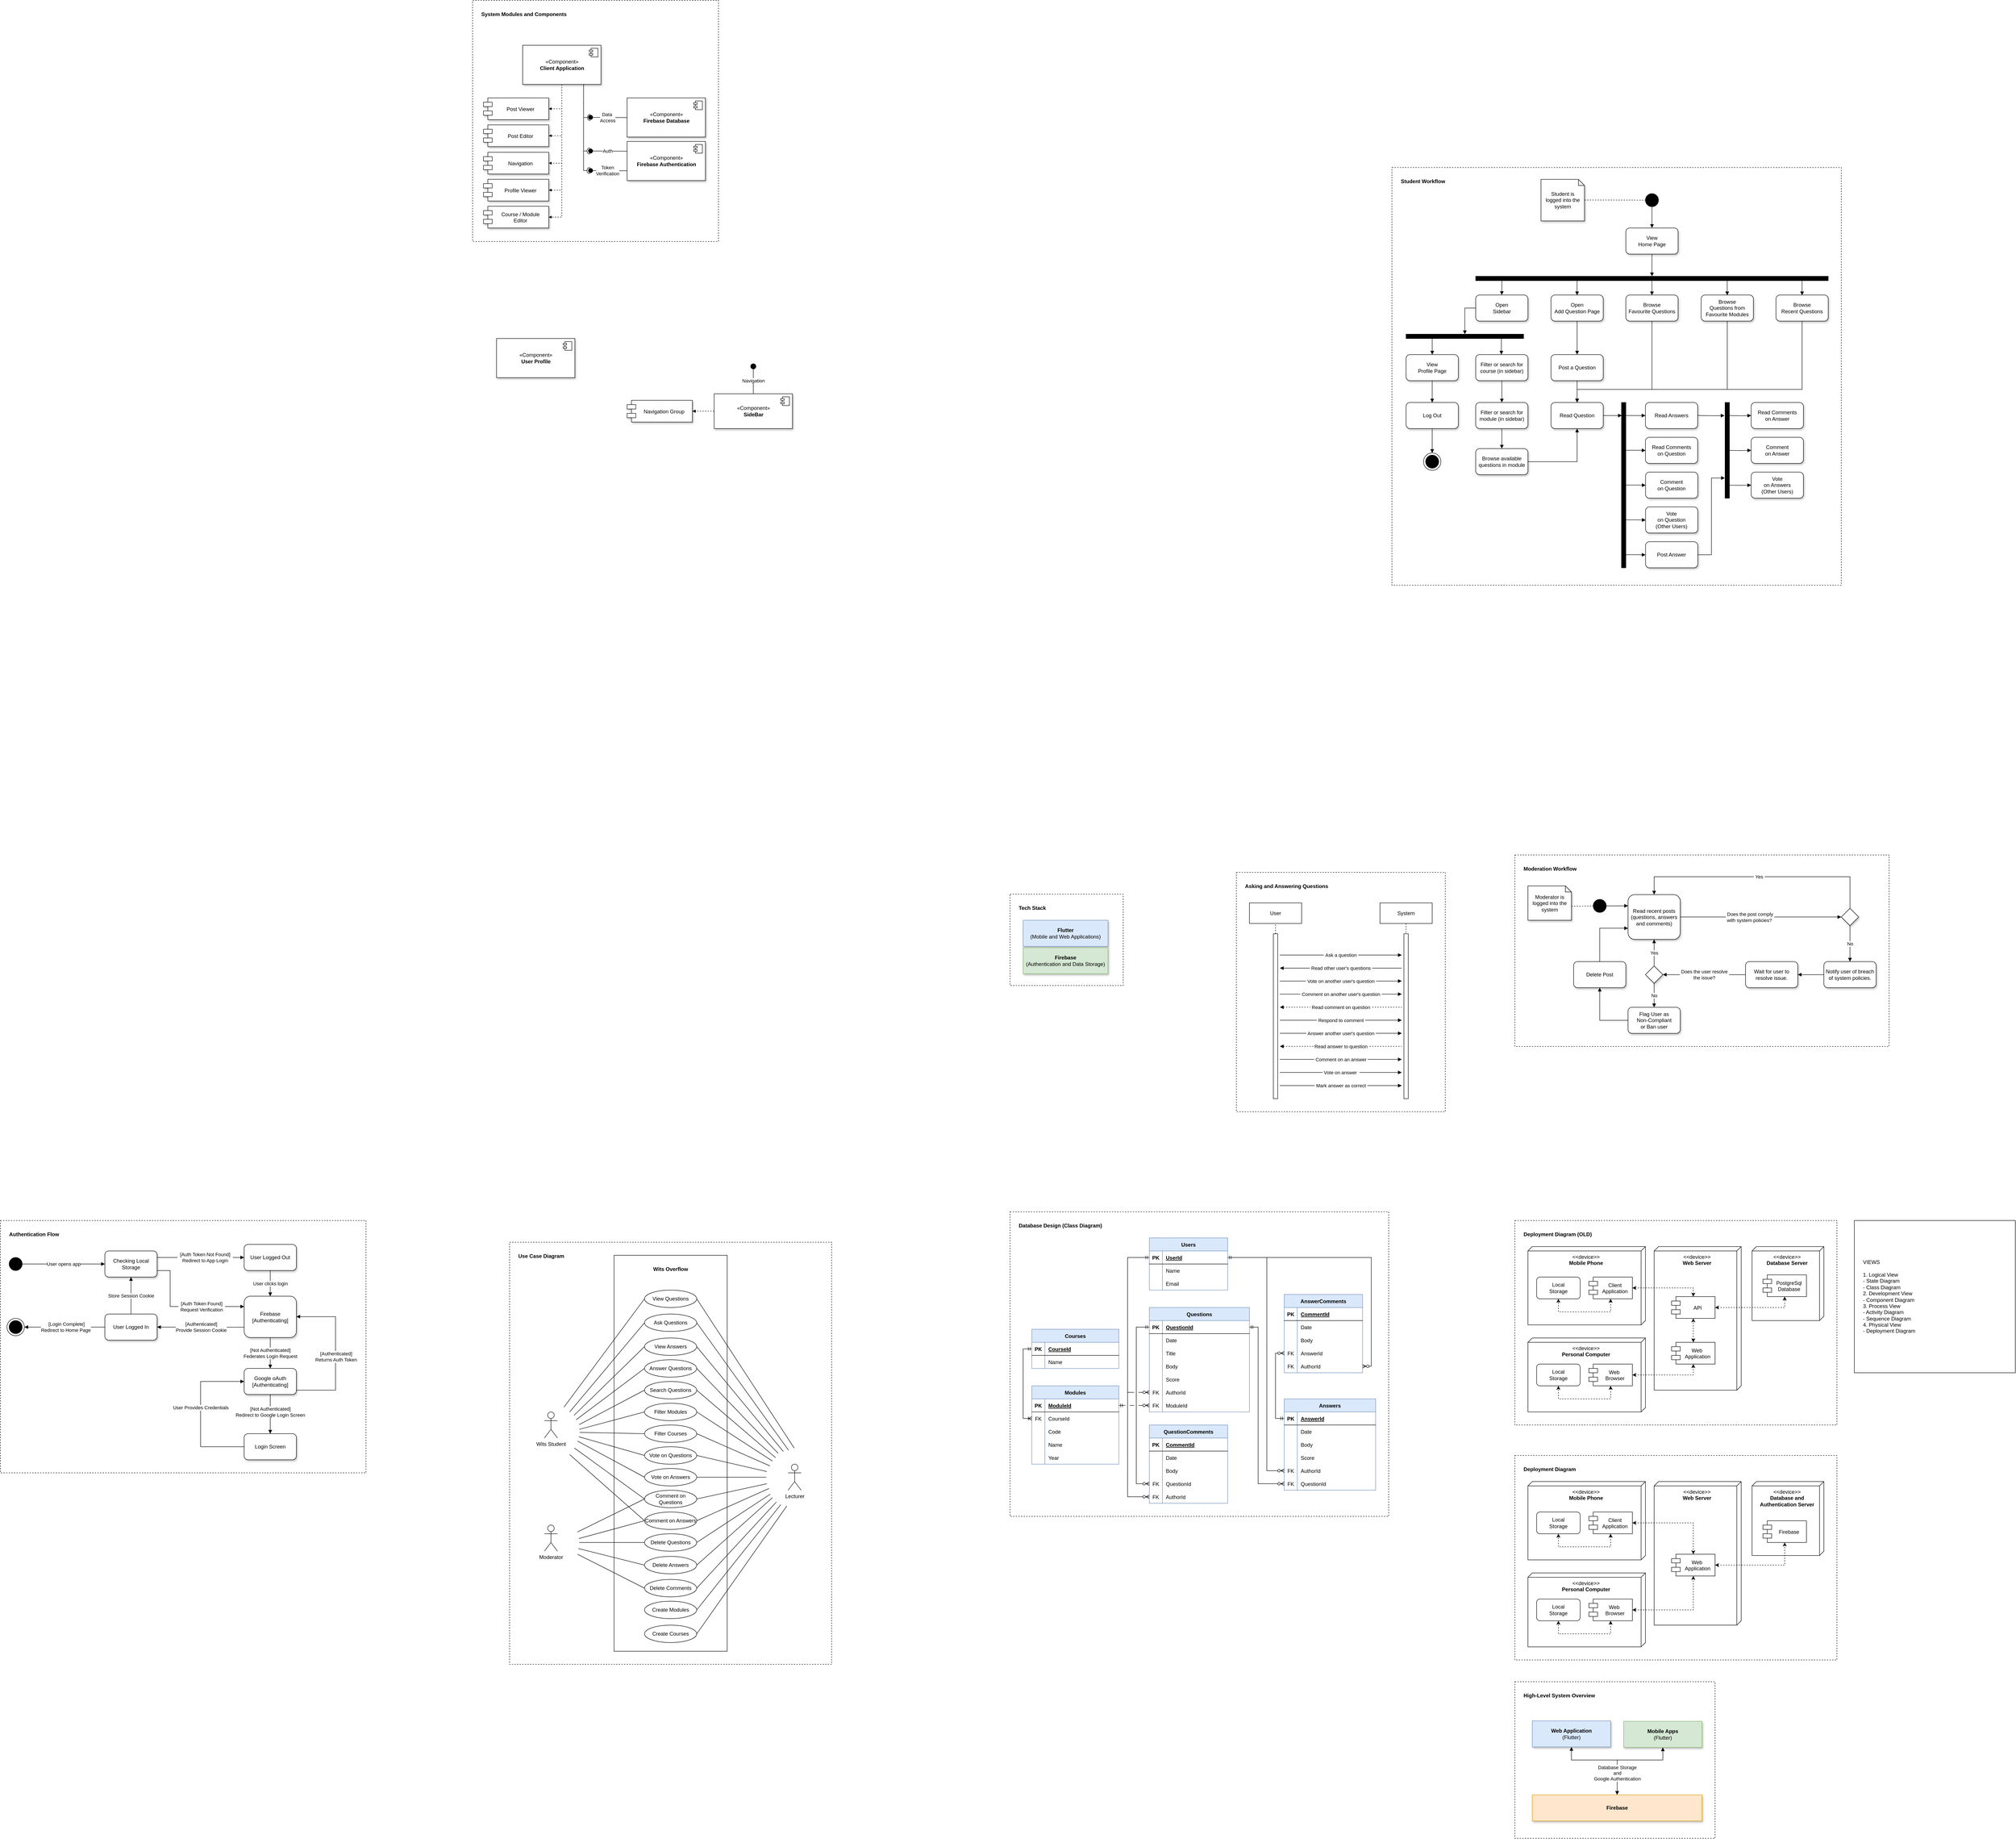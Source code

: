 <mxfile version="14.6.13" type="github">
  <diagram id="XdC1j3IHL-RzZTJf8BNx" name="Page-1">
    <mxGraphModel dx="5569" dy="4133" grid="1" gridSize="10" guides="1" tooltips="1" connect="1" arrows="1" fold="1" page="1" pageScale="1" pageWidth="1169" pageHeight="827" math="0" shadow="0">
      <root>
        <mxCell id="0" />
        <mxCell id="1" parent="0" />
        <mxCell id="cXEcaTY2lwT7MXvua-dQ-148" value="Use Case Diagram" style="rounded=0;whiteSpace=wrap;html=1;shadow=0;verticalAlign=top;spacing=20;fontStyle=1;dashed=1;align=left;" vertex="1" parent="1">
          <mxGeometry x="-2270" y="110" width="740" height="970" as="geometry" />
        </mxCell>
        <mxCell id="cXEcaTY2lwT7MXvua-dQ-151" value="Wits Overflow" style="rounded=0;whiteSpace=wrap;html=1;shadow=0;align=center;verticalAlign=top;spacing=20;fontStyle=1" vertex="1" parent="1">
          <mxGeometry x="-2030" y="140" width="260" height="910" as="geometry" />
        </mxCell>
        <mxCell id="VUR_f_dKXdpQ3Um3fJ8c-2" value="Deployment Diagram (OLD)" style="rounded=0;whiteSpace=wrap;html=1;dashed=1;spacing=20;verticalAlign=top;align=left;fontStyle=1" parent="1" vertex="1">
          <mxGeometry x="40" y="60" width="740" height="470" as="geometry" />
        </mxCell>
        <mxCell id="VUR_f_dKXdpQ3Um3fJ8c-25" value="&amp;lt;&amp;lt;device&amp;gt;&amp;gt;&lt;br&gt;&lt;b&gt;Database Server&lt;/b&gt;" style="verticalAlign=top;align=center;shape=cube;size=10;direction=south;fontStyle=0;html=1;boundedLbl=1;spacingLeft=5;fillColor=#FFFFFF;" parent="1" vertex="1">
          <mxGeometry x="585" y="120" width="165" height="170" as="geometry" />
        </mxCell>
        <mxCell id="VUR_f_dKXdpQ3Um3fJ8c-14" value="" style="group" parent="1" vertex="1" connectable="0">
          <mxGeometry x="70" y="330" width="270" height="170" as="geometry" />
        </mxCell>
        <mxCell id="VUR_f_dKXdpQ3Um3fJ8c-6" value="&amp;lt;&amp;lt;device&amp;gt;&amp;gt;&lt;br&gt;&lt;b&gt;Personal Computer&lt;/b&gt;" style="verticalAlign=top;align=center;shape=cube;size=10;direction=south;fontStyle=0;html=1;boundedLbl=1;spacingLeft=5;fillColor=#FFFFFF;" parent="VUR_f_dKXdpQ3Um3fJ8c-14" vertex="1">
          <mxGeometry width="270" height="170" as="geometry" />
        </mxCell>
        <mxCell id="VUR_f_dKXdpQ3Um3fJ8c-12" value="Web &#xa;Browser" style="shape=module;align=left;spacingLeft=20;align=center;verticalAlign=middle;fillColor=#FFFFFF;" parent="VUR_f_dKXdpQ3Um3fJ8c-14" vertex="1">
          <mxGeometry x="140" y="60" width="100" height="50" as="geometry" />
        </mxCell>
        <mxCell id="VUR_f_dKXdpQ3Um3fJ8c-13" value="Local&lt;br&gt;Storage" style="rounded=1;whiteSpace=wrap;html=1;fillColor=#FFFFFF;align=center;" parent="VUR_f_dKXdpQ3Um3fJ8c-14" vertex="1">
          <mxGeometry x="20" y="60" width="100" height="50" as="geometry" />
        </mxCell>
        <mxCell id="VUR_f_dKXdpQ3Um3fJ8c-11" style="edgeStyle=orthogonalEdgeStyle;rounded=0;orthogonalLoop=1;jettySize=auto;html=1;exitX=0.5;exitY=1;exitDx=0;exitDy=0;entryX=0.5;entryY=1;entryDx=0;entryDy=0;dashed=1;startArrow=classic;startFill=1;" parent="VUR_f_dKXdpQ3Um3fJ8c-14" source="VUR_f_dKXdpQ3Um3fJ8c-12" target="VUR_f_dKXdpQ3Um3fJ8c-13" edge="1">
          <mxGeometry relative="1" as="geometry">
            <Array as="points">
              <mxPoint x="190" y="140" />
              <mxPoint x="70" y="140" />
            </Array>
          </mxGeometry>
        </mxCell>
        <mxCell id="VUR_f_dKXdpQ3Um3fJ8c-15" value="" style="group" parent="1" vertex="1" connectable="0">
          <mxGeometry x="70" y="120" width="270" height="180" as="geometry" />
        </mxCell>
        <mxCell id="VUR_f_dKXdpQ3Um3fJ8c-4" value="&amp;lt;&amp;lt;device&amp;gt;&amp;gt;&lt;br&gt;&lt;b&gt;Mobile Phone&lt;/b&gt;" style="verticalAlign=top;align=center;shape=cube;size=10;direction=south;fontStyle=0;html=1;boundedLbl=1;spacingLeft=5;fillColor=#FFFFFF;" parent="VUR_f_dKXdpQ3Um3fJ8c-15" vertex="1">
          <mxGeometry width="270" height="180" as="geometry" />
        </mxCell>
        <mxCell id="VUR_f_dKXdpQ3Um3fJ8c-7" value="Client&#xa;Application" style="shape=module;align=left;spacingLeft=20;align=center;verticalAlign=middle;fillColor=#FFFFFF;" parent="VUR_f_dKXdpQ3Um3fJ8c-15" vertex="1">
          <mxGeometry x="140" y="70" width="100" height="50" as="geometry" />
        </mxCell>
        <mxCell id="VUR_f_dKXdpQ3Um3fJ8c-8" value="Local&lt;br&gt;Storage" style="rounded=1;whiteSpace=wrap;html=1;fillColor=#FFFFFF;align=center;" parent="VUR_f_dKXdpQ3Um3fJ8c-15" vertex="1">
          <mxGeometry x="20" y="70" width="100" height="50" as="geometry" />
        </mxCell>
        <mxCell id="VUR_f_dKXdpQ3Um3fJ8c-9" style="edgeStyle=orthogonalEdgeStyle;rounded=0;orthogonalLoop=1;jettySize=auto;html=1;exitX=0.5;exitY=1;exitDx=0;exitDy=0;entryX=0.5;entryY=1;entryDx=0;entryDy=0;dashed=1;startArrow=classic;startFill=1;" parent="VUR_f_dKXdpQ3Um3fJ8c-15" source="VUR_f_dKXdpQ3Um3fJ8c-7" target="VUR_f_dKXdpQ3Um3fJ8c-8" edge="1">
          <mxGeometry relative="1" as="geometry">
            <Array as="points">
              <mxPoint x="190" y="150" />
              <mxPoint x="70" y="150" />
            </Array>
          </mxGeometry>
        </mxCell>
        <mxCell id="VUR_f_dKXdpQ3Um3fJ8c-17" value="&amp;lt;&amp;lt;device&amp;gt;&amp;gt;&lt;br&gt;&lt;b&gt;Web Server&lt;/b&gt;" style="verticalAlign=top;align=center;shape=cube;size=10;direction=south;fontStyle=0;html=1;boundedLbl=1;spacingLeft=5;fillColor=#FFFFFF;" parent="1" vertex="1">
          <mxGeometry x="360" y="120" width="200" height="330" as="geometry" />
        </mxCell>
        <mxCell id="VUR_f_dKXdpQ3Um3fJ8c-26" style="edgeStyle=orthogonalEdgeStyle;rounded=0;orthogonalLoop=1;jettySize=auto;html=1;exitX=0.5;exitY=0;exitDx=0;exitDy=0;entryX=0.5;entryY=1;entryDx=0;entryDy=0;dashed=1;startArrow=classic;startFill=1;" parent="1" source="VUR_f_dKXdpQ3Um3fJ8c-18" target="VUR_f_dKXdpQ3Um3fJ8c-23" edge="1">
          <mxGeometry relative="1" as="geometry">
            <Array as="points">
              <mxPoint x="450" y="320" />
              <mxPoint x="450" y="320" />
            </Array>
          </mxGeometry>
        </mxCell>
        <mxCell id="VUR_f_dKXdpQ3Um3fJ8c-18" value="Web &#xa;Application" style="shape=module;align=left;spacingLeft=20;align=center;verticalAlign=middle;fillColor=#FFFFFF;" parent="1" vertex="1">
          <mxGeometry x="400" y="340" width="100" height="50" as="geometry" />
        </mxCell>
        <mxCell id="VUR_f_dKXdpQ3Um3fJ8c-28" style="edgeStyle=orthogonalEdgeStyle;rounded=0;orthogonalLoop=1;jettySize=auto;html=1;exitX=1;exitY=0.5;exitDx=0;exitDy=0;entryX=0.5;entryY=1;entryDx=0;entryDy=0;dashed=1;startArrow=classic;startFill=1;" parent="1" source="VUR_f_dKXdpQ3Um3fJ8c-23" target="VUR_f_dKXdpQ3Um3fJ8c-27" edge="1">
          <mxGeometry relative="1" as="geometry" />
        </mxCell>
        <mxCell id="VUR_f_dKXdpQ3Um3fJ8c-23" value="API" style="shape=module;align=left;spacingLeft=20;align=center;verticalAlign=middle;fillColor=#FFFFFF;" parent="1" vertex="1">
          <mxGeometry x="400" y="235" width="100" height="50" as="geometry" />
        </mxCell>
        <mxCell id="VUR_f_dKXdpQ3Um3fJ8c-27" value="PostgreSql&#xa;Database" style="shape=module;align=left;spacingLeft=20;align=center;verticalAlign=middle;fillColor=#FFFFFF;" parent="1" vertex="1">
          <mxGeometry x="610" y="185" width="100" height="50" as="geometry" />
        </mxCell>
        <mxCell id="VUR_f_dKXdpQ3Um3fJ8c-32" style="edgeStyle=orthogonalEdgeStyle;rounded=0;orthogonalLoop=1;jettySize=auto;html=1;exitX=1;exitY=0.5;exitDx=0;exitDy=0;entryX=0.5;entryY=1;entryDx=0;entryDy=0;dashed=1;startArrow=classic;startFill=1;" parent="1" source="VUR_f_dKXdpQ3Um3fJ8c-12" target="VUR_f_dKXdpQ3Um3fJ8c-18" edge="1">
          <mxGeometry relative="1" as="geometry">
            <Array as="points">
              <mxPoint x="450" y="415" />
            </Array>
          </mxGeometry>
        </mxCell>
        <mxCell id="VUR_f_dKXdpQ3Um3fJ8c-33" style="edgeStyle=orthogonalEdgeStyle;rounded=0;orthogonalLoop=1;jettySize=auto;html=1;exitX=1;exitY=0.5;exitDx=0;exitDy=0;entryX=0.5;entryY=0;entryDx=0;entryDy=0;dashed=1;startArrow=classic;startFill=1;" parent="1" source="VUR_f_dKXdpQ3Um3fJ8c-7" target="VUR_f_dKXdpQ3Um3fJ8c-23" edge="1">
          <mxGeometry relative="1" as="geometry" />
        </mxCell>
        <mxCell id="cXEcaTY2lwT7MXvua-dQ-1" value="VIEWS&lt;br&gt;&lt;br&gt;1. Logical View&lt;br&gt;- State Diagram&lt;br&gt;- Class Diagram&lt;br&gt;2. Development View&lt;br&gt;- Component Diagram&lt;br&gt;3. Process View&lt;br&gt;- Activity Diagram&lt;br&gt;- Sequence Diagram&lt;br&gt;4. Physical View&lt;br&gt;- Deployment Diagram" style="rounded=0;whiteSpace=wrap;html=1;align=left;spacing=20;" vertex="1" parent="1">
          <mxGeometry x="820" y="60" width="370" height="350" as="geometry" />
        </mxCell>
        <mxCell id="cXEcaTY2lwT7MXvua-dQ-2" value="Deployment Diagram" style="rounded=0;whiteSpace=wrap;html=1;dashed=1;spacing=20;verticalAlign=top;align=left;fontStyle=1" vertex="1" parent="1">
          <mxGeometry x="40" y="600" width="740" height="470" as="geometry" />
        </mxCell>
        <mxCell id="cXEcaTY2lwT7MXvua-dQ-3" value="&amp;lt;&amp;lt;device&amp;gt;&amp;gt;&lt;br&gt;&lt;b&gt;Database and &lt;br&gt;Authentication Server&lt;/b&gt;" style="verticalAlign=top;align=center;shape=cube;size=10;direction=south;fontStyle=0;html=1;boundedLbl=1;spacingLeft=5;fillColor=#FFFFFF;" vertex="1" parent="1">
          <mxGeometry x="585" y="660" width="165" height="170" as="geometry" />
        </mxCell>
        <mxCell id="cXEcaTY2lwT7MXvua-dQ-4" value="" style="group" vertex="1" connectable="0" parent="1">
          <mxGeometry x="70" y="870" width="270" height="170" as="geometry" />
        </mxCell>
        <mxCell id="cXEcaTY2lwT7MXvua-dQ-5" value="&amp;lt;&amp;lt;device&amp;gt;&amp;gt;&lt;br&gt;&lt;b&gt;Personal Computer&lt;/b&gt;" style="verticalAlign=top;align=center;shape=cube;size=10;direction=south;fontStyle=0;html=1;boundedLbl=1;spacingLeft=5;fillColor=#FFFFFF;" vertex="1" parent="cXEcaTY2lwT7MXvua-dQ-4">
          <mxGeometry width="270" height="170" as="geometry" />
        </mxCell>
        <mxCell id="cXEcaTY2lwT7MXvua-dQ-6" value="Web &#xa;Browser" style="shape=module;align=left;spacingLeft=20;align=center;verticalAlign=middle;fillColor=#FFFFFF;" vertex="1" parent="cXEcaTY2lwT7MXvua-dQ-4">
          <mxGeometry x="140" y="60" width="100" height="50" as="geometry" />
        </mxCell>
        <mxCell id="cXEcaTY2lwT7MXvua-dQ-7" value="Local&lt;br&gt;Storage" style="rounded=1;whiteSpace=wrap;html=1;fillColor=#FFFFFF;align=center;" vertex="1" parent="cXEcaTY2lwT7MXvua-dQ-4">
          <mxGeometry x="20" y="60" width="100" height="50" as="geometry" />
        </mxCell>
        <mxCell id="cXEcaTY2lwT7MXvua-dQ-8" style="edgeStyle=orthogonalEdgeStyle;rounded=0;orthogonalLoop=1;jettySize=auto;html=1;exitX=0.5;exitY=1;exitDx=0;exitDy=0;entryX=0.5;entryY=1;entryDx=0;entryDy=0;dashed=1;startArrow=classic;startFill=1;" edge="1" parent="cXEcaTY2lwT7MXvua-dQ-4" source="cXEcaTY2lwT7MXvua-dQ-6" target="cXEcaTY2lwT7MXvua-dQ-7">
          <mxGeometry relative="1" as="geometry">
            <Array as="points">
              <mxPoint x="190" y="140" />
              <mxPoint x="70" y="140" />
            </Array>
          </mxGeometry>
        </mxCell>
        <mxCell id="cXEcaTY2lwT7MXvua-dQ-9" value="" style="group" vertex="1" connectable="0" parent="1">
          <mxGeometry x="70" y="660" width="270" height="180" as="geometry" />
        </mxCell>
        <mxCell id="cXEcaTY2lwT7MXvua-dQ-10" value="&amp;lt;&amp;lt;device&amp;gt;&amp;gt;&lt;br&gt;&lt;b&gt;Mobile Phone&lt;/b&gt;" style="verticalAlign=top;align=center;shape=cube;size=10;direction=south;fontStyle=0;html=1;boundedLbl=1;spacingLeft=5;fillColor=#FFFFFF;" vertex="1" parent="cXEcaTY2lwT7MXvua-dQ-9">
          <mxGeometry width="270" height="180" as="geometry" />
        </mxCell>
        <mxCell id="cXEcaTY2lwT7MXvua-dQ-11" value="Client&#xa;Application" style="shape=module;align=left;spacingLeft=20;align=center;verticalAlign=middle;fillColor=#FFFFFF;" vertex="1" parent="cXEcaTY2lwT7MXvua-dQ-9">
          <mxGeometry x="140" y="70" width="100" height="50" as="geometry" />
        </mxCell>
        <mxCell id="cXEcaTY2lwT7MXvua-dQ-12" value="Local&lt;br&gt;Storage" style="rounded=1;whiteSpace=wrap;html=1;fillColor=#FFFFFF;align=center;" vertex="1" parent="cXEcaTY2lwT7MXvua-dQ-9">
          <mxGeometry x="20" y="70" width="100" height="50" as="geometry" />
        </mxCell>
        <mxCell id="cXEcaTY2lwT7MXvua-dQ-13" style="edgeStyle=orthogonalEdgeStyle;rounded=0;orthogonalLoop=1;jettySize=auto;html=1;exitX=0.5;exitY=1;exitDx=0;exitDy=0;entryX=0.5;entryY=1;entryDx=0;entryDy=0;dashed=1;startArrow=classic;startFill=1;" edge="1" parent="cXEcaTY2lwT7MXvua-dQ-9" source="cXEcaTY2lwT7MXvua-dQ-11" target="cXEcaTY2lwT7MXvua-dQ-12">
          <mxGeometry relative="1" as="geometry">
            <Array as="points">
              <mxPoint x="190" y="150" />
              <mxPoint x="70" y="150" />
            </Array>
          </mxGeometry>
        </mxCell>
        <mxCell id="cXEcaTY2lwT7MXvua-dQ-14" value="&amp;lt;&amp;lt;device&amp;gt;&amp;gt;&lt;br&gt;&lt;b&gt;Web Server&lt;/b&gt;" style="verticalAlign=top;align=center;shape=cube;size=10;direction=south;fontStyle=0;html=1;boundedLbl=1;spacingLeft=5;fillColor=#FFFFFF;" vertex="1" parent="1">
          <mxGeometry x="360" y="660" width="200" height="330" as="geometry" />
        </mxCell>
        <mxCell id="cXEcaTY2lwT7MXvua-dQ-16" value="Web &#xa;Application" style="shape=module;align=left;spacingLeft=20;align=center;verticalAlign=middle;fillColor=#FFFFFF;" vertex="1" parent="1">
          <mxGeometry x="400" y="827" width="100" height="50" as="geometry" />
        </mxCell>
        <mxCell id="cXEcaTY2lwT7MXvua-dQ-17" style="edgeStyle=orthogonalEdgeStyle;rounded=0;orthogonalLoop=1;jettySize=auto;html=1;exitX=1;exitY=0.5;exitDx=0;exitDy=0;entryX=0.5;entryY=1;entryDx=0;entryDy=0;dashed=1;startArrow=classic;startFill=1;" edge="1" parent="1" source="cXEcaTY2lwT7MXvua-dQ-16" target="cXEcaTY2lwT7MXvua-dQ-19">
          <mxGeometry relative="1" as="geometry">
            <mxPoint x="500" y="800" as="sourcePoint" />
          </mxGeometry>
        </mxCell>
        <mxCell id="cXEcaTY2lwT7MXvua-dQ-19" value="Firebase" style="shape=module;align=left;spacingLeft=20;align=center;verticalAlign=middle;fillColor=#FFFFFF;" vertex="1" parent="1">
          <mxGeometry x="610" y="750" width="100" height="50" as="geometry" />
        </mxCell>
        <mxCell id="cXEcaTY2lwT7MXvua-dQ-20" style="edgeStyle=orthogonalEdgeStyle;rounded=0;orthogonalLoop=1;jettySize=auto;html=1;exitX=1;exitY=0.5;exitDx=0;exitDy=0;entryX=0.5;entryY=1;entryDx=0;entryDy=0;dashed=1;startArrow=classic;startFill=1;" edge="1" parent="1" source="cXEcaTY2lwT7MXvua-dQ-6" target="cXEcaTY2lwT7MXvua-dQ-16">
          <mxGeometry relative="1" as="geometry">
            <Array as="points">
              <mxPoint x="450" y="955" />
            </Array>
          </mxGeometry>
        </mxCell>
        <mxCell id="cXEcaTY2lwT7MXvua-dQ-21" style="edgeStyle=orthogonalEdgeStyle;rounded=0;orthogonalLoop=1;jettySize=auto;html=1;exitX=1;exitY=0.5;exitDx=0;exitDy=0;entryX=0.5;entryY=0;entryDx=0;entryDy=0;dashed=1;startArrow=classic;startFill=1;" edge="1" parent="1" source="cXEcaTY2lwT7MXvua-dQ-11" target="cXEcaTY2lwT7MXvua-dQ-16">
          <mxGeometry relative="1" as="geometry">
            <mxPoint x="450" y="775" as="targetPoint" />
          </mxGeometry>
        </mxCell>
        <mxCell id="cXEcaTY2lwT7MXvua-dQ-22" value="High-Level System Overview" style="rounded=0;whiteSpace=wrap;html=1;dashed=1;spacing=20;verticalAlign=top;align=left;fontStyle=1" vertex="1" parent="1">
          <mxGeometry x="40" y="1120" width="460" height="360" as="geometry" />
        </mxCell>
        <mxCell id="cXEcaTY2lwT7MXvua-dQ-26" style="edgeStyle=orthogonalEdgeStyle;rounded=0;orthogonalLoop=1;jettySize=auto;html=1;exitX=0.5;exitY=1;exitDx=0;exitDy=0;entryX=0.5;entryY=0;entryDx=0;entryDy=0;startArrow=block;startFill=1;endArrow=block;endFill=1;" edge="1" parent="1" source="cXEcaTY2lwT7MXvua-dQ-23" target="cXEcaTY2lwT7MXvua-dQ-25">
          <mxGeometry relative="1" as="geometry">
            <Array as="points">
              <mxPoint x="170" y="1300" />
              <mxPoint x="275" y="1300" />
            </Array>
          </mxGeometry>
        </mxCell>
        <mxCell id="cXEcaTY2lwT7MXvua-dQ-23" value="&lt;b&gt;Web Application&lt;/b&gt;&lt;br&gt;(Flutter)" style="rounded=0;whiteSpace=wrap;html=1;align=center;shadow=1;fillColor=#dae8fc;strokeColor=#6c8ebf;" vertex="1" parent="1">
          <mxGeometry x="80" y="1210" width="180" height="60" as="geometry" />
        </mxCell>
        <mxCell id="cXEcaTY2lwT7MXvua-dQ-27" style="edgeStyle=orthogonalEdgeStyle;rounded=0;orthogonalLoop=1;jettySize=auto;html=1;exitX=0.5;exitY=1;exitDx=0;exitDy=0;entryX=0.5;entryY=0;entryDx=0;entryDy=0;endArrow=block;endFill=1;startArrow=block;startFill=1;" edge="1" parent="1" source="cXEcaTY2lwT7MXvua-dQ-24" target="cXEcaTY2lwT7MXvua-dQ-25">
          <mxGeometry relative="1" as="geometry">
            <Array as="points">
              <mxPoint x="380" y="1300" />
              <mxPoint x="275" y="1300" />
            </Array>
          </mxGeometry>
        </mxCell>
        <mxCell id="cXEcaTY2lwT7MXvua-dQ-28" value="Database Storage&lt;br&gt;and&lt;br&gt;Google Authentication" style="edgeLabel;html=1;align=center;verticalAlign=middle;resizable=0;points=[];" vertex="1" connectable="0" parent="cXEcaTY2lwT7MXvua-dQ-27">
          <mxGeometry x="0.38" y="1" relative="1" as="geometry">
            <mxPoint x="-1" y="16" as="offset" />
          </mxGeometry>
        </mxCell>
        <mxCell id="cXEcaTY2lwT7MXvua-dQ-24" value="&lt;b&gt;Mobile Apps&lt;/b&gt;&lt;br&gt;(Flutter)" style="rounded=0;whiteSpace=wrap;html=1;align=center;shadow=1;fillColor=#d5e8d4;strokeColor=#82b366;" vertex="1" parent="1">
          <mxGeometry x="290" y="1211" width="180" height="60" as="geometry" />
        </mxCell>
        <mxCell id="cXEcaTY2lwT7MXvua-dQ-25" value="&lt;b&gt;Firebase&lt;/b&gt;" style="rounded=0;whiteSpace=wrap;html=1;align=center;shadow=1;fillColor=#ffe6cc;strokeColor=#d79b00;" vertex="1" parent="1">
          <mxGeometry x="80" y="1380" width="390" height="60" as="geometry" />
        </mxCell>
        <mxCell id="cXEcaTY2lwT7MXvua-dQ-29" value="Database Design (Class Diagram)" style="rounded=0;whiteSpace=wrap;html=1;shadow=0;verticalAlign=top;spacing=20;fontStyle=1;dashed=1;align=left;" vertex="1" parent="1">
          <mxGeometry x="-1120" y="40" width="870" height="700" as="geometry" />
        </mxCell>
        <mxCell id="cXEcaTY2lwT7MXvua-dQ-30" style="edgeStyle=orthogonalEdgeStyle;rounded=0;orthogonalLoop=1;jettySize=auto;html=1;exitX=0;exitY=0.5;exitDx=0;exitDy=0;entryX=0;entryY=0.5;entryDx=0;entryDy=0;startArrow=ERmandOne;startFill=0;endArrow=ERzeroToMany;endFill=1;jumpStyle=none;" edge="1" parent="1" source="cXEcaTY2lwT7MXvua-dQ-128" target="cXEcaTY2lwT7MXvua-dQ-44">
          <mxGeometry relative="1" as="geometry">
            <mxPoint x="-730" y="145" as="sourcePoint" />
            <mxPoint x="-740" y="695" as="targetPoint" />
            <Array as="points">
              <mxPoint x="-850" y="145" />
              <mxPoint x="-850" y="695" />
            </Array>
          </mxGeometry>
        </mxCell>
        <mxCell id="cXEcaTY2lwT7MXvua-dQ-31" value="QuestionComments" style="shape=table;startSize=30;container=1;collapsible=1;childLayout=tableLayout;fixedRows=1;rowLines=0;fontStyle=1;align=center;resizeLast=1;fillColor=#dae8fc;strokeColor=#6c8ebf;" vertex="1" parent="1">
          <mxGeometry x="-800" y="530" width="180" height="180" as="geometry" />
        </mxCell>
        <mxCell id="cXEcaTY2lwT7MXvua-dQ-32" value="" style="shape=partialRectangle;collapsible=0;dropTarget=0;pointerEvents=0;fillColor=none;top=0;left=0;bottom=1;right=0;points=[[0,0.5],[1,0.5]];portConstraint=eastwest;" vertex="1" parent="cXEcaTY2lwT7MXvua-dQ-31">
          <mxGeometry y="30" width="180" height="30" as="geometry" />
        </mxCell>
        <mxCell id="cXEcaTY2lwT7MXvua-dQ-33" value="PK" style="shape=partialRectangle;connectable=0;fillColor=none;top=0;left=0;bottom=0;right=0;fontStyle=1;overflow=hidden;" vertex="1" parent="cXEcaTY2lwT7MXvua-dQ-32">
          <mxGeometry width="30" height="30" as="geometry" />
        </mxCell>
        <mxCell id="cXEcaTY2lwT7MXvua-dQ-34" value="CommentId" style="shape=partialRectangle;connectable=0;fillColor=none;top=0;left=0;bottom=0;right=0;align=left;spacingLeft=6;fontStyle=5;overflow=hidden;" vertex="1" parent="cXEcaTY2lwT7MXvua-dQ-32">
          <mxGeometry x="30" width="150" height="30" as="geometry" />
        </mxCell>
        <mxCell id="cXEcaTY2lwT7MXvua-dQ-35" value="" style="shape=partialRectangle;collapsible=0;dropTarget=0;pointerEvents=0;fillColor=none;top=0;left=0;bottom=0;right=0;points=[[0,0.5],[1,0.5]];portConstraint=eastwest;" vertex="1" parent="cXEcaTY2lwT7MXvua-dQ-31">
          <mxGeometry y="60" width="180" height="30" as="geometry" />
        </mxCell>
        <mxCell id="cXEcaTY2lwT7MXvua-dQ-36" value="" style="shape=partialRectangle;connectable=0;fillColor=none;top=0;left=0;bottom=0;right=0;editable=1;overflow=hidden;" vertex="1" parent="cXEcaTY2lwT7MXvua-dQ-35">
          <mxGeometry width="30" height="30" as="geometry" />
        </mxCell>
        <mxCell id="cXEcaTY2lwT7MXvua-dQ-37" value="Date" style="shape=partialRectangle;connectable=0;fillColor=none;top=0;left=0;bottom=0;right=0;align=left;spacingLeft=6;overflow=hidden;" vertex="1" parent="cXEcaTY2lwT7MXvua-dQ-35">
          <mxGeometry x="30" width="150" height="30" as="geometry" />
        </mxCell>
        <mxCell id="cXEcaTY2lwT7MXvua-dQ-38" value="" style="shape=partialRectangle;collapsible=0;dropTarget=0;pointerEvents=0;fillColor=none;top=0;left=0;bottom=0;right=0;points=[[0,0.5],[1,0.5]];portConstraint=eastwest;" vertex="1" parent="cXEcaTY2lwT7MXvua-dQ-31">
          <mxGeometry y="90" width="180" height="30" as="geometry" />
        </mxCell>
        <mxCell id="cXEcaTY2lwT7MXvua-dQ-39" value="" style="shape=partialRectangle;connectable=0;fillColor=none;top=0;left=0;bottom=0;right=0;editable=1;overflow=hidden;" vertex="1" parent="cXEcaTY2lwT7MXvua-dQ-38">
          <mxGeometry width="30" height="30" as="geometry" />
        </mxCell>
        <mxCell id="cXEcaTY2lwT7MXvua-dQ-40" value="Body" style="shape=partialRectangle;connectable=0;fillColor=none;top=0;left=0;bottom=0;right=0;align=left;spacingLeft=6;overflow=hidden;" vertex="1" parent="cXEcaTY2lwT7MXvua-dQ-38">
          <mxGeometry x="30" width="150" height="30" as="geometry" />
        </mxCell>
        <mxCell id="cXEcaTY2lwT7MXvua-dQ-41" value="" style="shape=partialRectangle;collapsible=0;dropTarget=0;pointerEvents=0;fillColor=none;top=0;left=0;bottom=0;right=0;points=[[0,0.5],[1,0.5]];portConstraint=eastwest;" vertex="1" parent="cXEcaTY2lwT7MXvua-dQ-31">
          <mxGeometry y="120" width="180" height="30" as="geometry" />
        </mxCell>
        <mxCell id="cXEcaTY2lwT7MXvua-dQ-42" value="FK" style="shape=partialRectangle;connectable=0;fillColor=none;top=0;left=0;bottom=0;right=0;fontStyle=0;overflow=hidden;" vertex="1" parent="cXEcaTY2lwT7MXvua-dQ-41">
          <mxGeometry width="30" height="30" as="geometry" />
        </mxCell>
        <mxCell id="cXEcaTY2lwT7MXvua-dQ-43" value="QuestionId" style="shape=partialRectangle;connectable=0;fillColor=none;top=0;left=0;bottom=0;right=0;align=left;spacingLeft=6;fontStyle=0;overflow=hidden;" vertex="1" parent="cXEcaTY2lwT7MXvua-dQ-41">
          <mxGeometry x="30" width="150" height="30" as="geometry" />
        </mxCell>
        <mxCell id="cXEcaTY2lwT7MXvua-dQ-44" value="" style="shape=partialRectangle;collapsible=0;dropTarget=0;pointerEvents=0;fillColor=none;top=0;left=0;bottom=0;right=0;points=[[0,0.5],[1,0.5]];portConstraint=eastwest;" vertex="1" parent="cXEcaTY2lwT7MXvua-dQ-31">
          <mxGeometry y="150" width="180" height="30" as="geometry" />
        </mxCell>
        <mxCell id="cXEcaTY2lwT7MXvua-dQ-45" value="FK" style="shape=partialRectangle;connectable=0;fillColor=none;top=0;left=0;bottom=0;right=0;editable=1;overflow=hidden;" vertex="1" parent="cXEcaTY2lwT7MXvua-dQ-44">
          <mxGeometry width="30" height="30" as="geometry" />
        </mxCell>
        <mxCell id="cXEcaTY2lwT7MXvua-dQ-46" value="AuthorId" style="shape=partialRectangle;connectable=0;fillColor=none;top=0;left=0;bottom=0;right=0;align=left;spacingLeft=6;overflow=hidden;" vertex="1" parent="cXEcaTY2lwT7MXvua-dQ-44">
          <mxGeometry x="30" width="150" height="30" as="geometry" />
        </mxCell>
        <mxCell id="cXEcaTY2lwT7MXvua-dQ-47" value="Questions" style="shape=table;startSize=30;container=1;collapsible=1;childLayout=tableLayout;fixedRows=1;rowLines=0;fontStyle=1;align=center;resizeLast=1;fillColor=#dae8fc;strokeColor=#6c8ebf;" vertex="1" parent="1">
          <mxGeometry x="-800" y="260" width="230" height="240" as="geometry" />
        </mxCell>
        <mxCell id="cXEcaTY2lwT7MXvua-dQ-48" value="" style="shape=partialRectangle;collapsible=0;dropTarget=0;pointerEvents=0;fillColor=none;top=0;left=0;bottom=1;right=0;points=[[0,0.5],[1,0.5]];portConstraint=eastwest;" vertex="1" parent="cXEcaTY2lwT7MXvua-dQ-47">
          <mxGeometry y="30" width="230" height="30" as="geometry" />
        </mxCell>
        <mxCell id="cXEcaTY2lwT7MXvua-dQ-49" value="PK" style="shape=partialRectangle;connectable=0;fillColor=none;top=0;left=0;bottom=0;right=0;fontStyle=1;overflow=hidden;" vertex="1" parent="cXEcaTY2lwT7MXvua-dQ-48">
          <mxGeometry width="30" height="30" as="geometry" />
        </mxCell>
        <mxCell id="cXEcaTY2lwT7MXvua-dQ-50" value="QuestionId" style="shape=partialRectangle;connectable=0;fillColor=none;top=0;left=0;bottom=0;right=0;align=left;spacingLeft=6;fontStyle=5;overflow=hidden;" vertex="1" parent="cXEcaTY2lwT7MXvua-dQ-48">
          <mxGeometry x="30" width="200" height="30" as="geometry" />
        </mxCell>
        <mxCell id="cXEcaTY2lwT7MXvua-dQ-51" value="" style="shape=partialRectangle;collapsible=0;dropTarget=0;pointerEvents=0;fillColor=none;top=0;left=0;bottom=0;right=0;points=[[0,0.5],[1,0.5]];portConstraint=eastwest;" vertex="1" parent="cXEcaTY2lwT7MXvua-dQ-47">
          <mxGeometry y="60" width="230" height="30" as="geometry" />
        </mxCell>
        <mxCell id="cXEcaTY2lwT7MXvua-dQ-52" value="" style="shape=partialRectangle;connectable=0;fillColor=none;top=0;left=0;bottom=0;right=0;editable=1;overflow=hidden;" vertex="1" parent="cXEcaTY2lwT7MXvua-dQ-51">
          <mxGeometry width="30" height="30" as="geometry" />
        </mxCell>
        <mxCell id="cXEcaTY2lwT7MXvua-dQ-53" value="Date" style="shape=partialRectangle;connectable=0;fillColor=none;top=0;left=0;bottom=0;right=0;align=left;spacingLeft=6;overflow=hidden;" vertex="1" parent="cXEcaTY2lwT7MXvua-dQ-51">
          <mxGeometry x="30" width="200" height="30" as="geometry" />
        </mxCell>
        <mxCell id="cXEcaTY2lwT7MXvua-dQ-54" value="" style="shape=partialRectangle;collapsible=0;dropTarget=0;pointerEvents=0;fillColor=none;top=0;left=0;bottom=0;right=0;points=[[0,0.5],[1,0.5]];portConstraint=eastwest;" vertex="1" parent="cXEcaTY2lwT7MXvua-dQ-47">
          <mxGeometry y="90" width="230" height="30" as="geometry" />
        </mxCell>
        <mxCell id="cXEcaTY2lwT7MXvua-dQ-55" value="" style="shape=partialRectangle;connectable=0;fillColor=none;top=0;left=0;bottom=0;right=0;editable=1;overflow=hidden;" vertex="1" parent="cXEcaTY2lwT7MXvua-dQ-54">
          <mxGeometry width="30" height="30" as="geometry" />
        </mxCell>
        <mxCell id="cXEcaTY2lwT7MXvua-dQ-56" value="Title" style="shape=partialRectangle;connectable=0;fillColor=none;top=0;left=0;bottom=0;right=0;align=left;spacingLeft=6;overflow=hidden;" vertex="1" parent="cXEcaTY2lwT7MXvua-dQ-54">
          <mxGeometry x="30" width="200" height="30" as="geometry" />
        </mxCell>
        <mxCell id="cXEcaTY2lwT7MXvua-dQ-57" style="shape=partialRectangle;collapsible=0;dropTarget=0;pointerEvents=0;fillColor=none;top=0;left=0;bottom=0;right=0;points=[[0,0.5],[1,0.5]];portConstraint=eastwest;" vertex="1" parent="cXEcaTY2lwT7MXvua-dQ-47">
          <mxGeometry y="120" width="230" height="30" as="geometry" />
        </mxCell>
        <mxCell id="cXEcaTY2lwT7MXvua-dQ-58" style="shape=partialRectangle;connectable=0;fillColor=none;top=0;left=0;bottom=0;right=0;editable=1;overflow=hidden;" vertex="1" parent="cXEcaTY2lwT7MXvua-dQ-57">
          <mxGeometry width="30" height="30" as="geometry" />
        </mxCell>
        <mxCell id="cXEcaTY2lwT7MXvua-dQ-59" value="Body" style="shape=partialRectangle;connectable=0;fillColor=none;top=0;left=0;bottom=0;right=0;align=left;spacingLeft=6;overflow=hidden;" vertex="1" parent="cXEcaTY2lwT7MXvua-dQ-57">
          <mxGeometry x="30" width="200" height="30" as="geometry" />
        </mxCell>
        <mxCell id="cXEcaTY2lwT7MXvua-dQ-60" value="" style="shape=partialRectangle;collapsible=0;dropTarget=0;pointerEvents=0;fillColor=none;top=0;left=0;bottom=0;right=0;points=[[0,0.5],[1,0.5]];portConstraint=eastwest;" vertex="1" parent="cXEcaTY2lwT7MXvua-dQ-47">
          <mxGeometry y="150" width="230" height="30" as="geometry" />
        </mxCell>
        <mxCell id="cXEcaTY2lwT7MXvua-dQ-61" value="" style="shape=partialRectangle;connectable=0;fillColor=none;top=0;left=0;bottom=0;right=0;editable=1;overflow=hidden;" vertex="1" parent="cXEcaTY2lwT7MXvua-dQ-60">
          <mxGeometry width="30" height="30" as="geometry" />
        </mxCell>
        <mxCell id="cXEcaTY2lwT7MXvua-dQ-62" value="Score" style="shape=partialRectangle;connectable=0;fillColor=none;top=0;left=0;bottom=0;right=0;align=left;spacingLeft=6;overflow=hidden;" vertex="1" parent="cXEcaTY2lwT7MXvua-dQ-60">
          <mxGeometry x="30" width="200" height="30" as="geometry" />
        </mxCell>
        <mxCell id="cXEcaTY2lwT7MXvua-dQ-63" value="" style="shape=partialRectangle;collapsible=0;dropTarget=0;pointerEvents=0;fillColor=none;top=0;left=0;bottom=0;right=0;points=[[0,0.5],[1,0.5]];portConstraint=eastwest;" vertex="1" parent="cXEcaTY2lwT7MXvua-dQ-47">
          <mxGeometry y="180" width="230" height="30" as="geometry" />
        </mxCell>
        <mxCell id="cXEcaTY2lwT7MXvua-dQ-64" value="FK" style="shape=partialRectangle;connectable=0;fillColor=none;top=0;left=0;bottom=0;right=0;fontStyle=0;overflow=hidden;" vertex="1" parent="cXEcaTY2lwT7MXvua-dQ-63">
          <mxGeometry width="30" height="30" as="geometry" />
        </mxCell>
        <mxCell id="cXEcaTY2lwT7MXvua-dQ-65" value="AuthorId" style="shape=partialRectangle;connectable=0;fillColor=none;top=0;left=0;bottom=0;right=0;align=left;spacingLeft=6;fontStyle=0;overflow=hidden;" vertex="1" parent="cXEcaTY2lwT7MXvua-dQ-63">
          <mxGeometry x="30" width="200" height="30" as="geometry" />
        </mxCell>
        <mxCell id="cXEcaTY2lwT7MXvua-dQ-66" value="" style="shape=partialRectangle;collapsible=0;dropTarget=0;pointerEvents=0;fillColor=none;top=0;left=0;bottom=0;right=0;points=[[0,0.5],[1,0.5]];portConstraint=eastwest;" vertex="1" parent="cXEcaTY2lwT7MXvua-dQ-47">
          <mxGeometry y="210" width="230" height="30" as="geometry" />
        </mxCell>
        <mxCell id="cXEcaTY2lwT7MXvua-dQ-67" value="FK" style="shape=partialRectangle;connectable=0;fillColor=none;top=0;left=0;bottom=0;right=0;fontStyle=0;overflow=hidden;" vertex="1" parent="cXEcaTY2lwT7MXvua-dQ-66">
          <mxGeometry width="30" height="30" as="geometry" />
        </mxCell>
        <mxCell id="cXEcaTY2lwT7MXvua-dQ-68" value="ModuleId" style="shape=partialRectangle;connectable=0;fillColor=none;top=0;left=0;bottom=0;right=0;align=left;spacingLeft=6;fontStyle=0;overflow=hidden;" vertex="1" parent="cXEcaTY2lwT7MXvua-dQ-66">
          <mxGeometry x="30" width="200" height="30" as="geometry" />
        </mxCell>
        <mxCell id="cXEcaTY2lwT7MXvua-dQ-69" value="Answers" style="shape=table;startSize=30;container=1;collapsible=1;childLayout=tableLayout;fixedRows=1;rowLines=0;fontStyle=1;align=center;resizeLast=1;fillColor=#dae8fc;strokeColor=#6c8ebf;" vertex="1" parent="1">
          <mxGeometry x="-490" y="470" width="210" height="210" as="geometry" />
        </mxCell>
        <mxCell id="cXEcaTY2lwT7MXvua-dQ-70" value="" style="shape=partialRectangle;collapsible=0;dropTarget=0;pointerEvents=0;fillColor=none;top=0;left=0;bottom=1;right=0;points=[[0,0.5],[1,0.5]];portConstraint=eastwest;" vertex="1" parent="cXEcaTY2lwT7MXvua-dQ-69">
          <mxGeometry y="30" width="210" height="30" as="geometry" />
        </mxCell>
        <mxCell id="cXEcaTY2lwT7MXvua-dQ-71" value="PK" style="shape=partialRectangle;connectable=0;fillColor=none;top=0;left=0;bottom=0;right=0;fontStyle=1;overflow=hidden;" vertex="1" parent="cXEcaTY2lwT7MXvua-dQ-70">
          <mxGeometry width="30" height="30" as="geometry" />
        </mxCell>
        <mxCell id="cXEcaTY2lwT7MXvua-dQ-72" value="AnswerId" style="shape=partialRectangle;connectable=0;fillColor=none;top=0;left=0;bottom=0;right=0;align=left;spacingLeft=6;fontStyle=5;overflow=hidden;" vertex="1" parent="cXEcaTY2lwT7MXvua-dQ-70">
          <mxGeometry x="30" width="180" height="30" as="geometry" />
        </mxCell>
        <mxCell id="cXEcaTY2lwT7MXvua-dQ-73" value="" style="shape=partialRectangle;collapsible=0;dropTarget=0;pointerEvents=0;fillColor=none;top=0;left=0;bottom=0;right=0;points=[[0,0.5],[1,0.5]];portConstraint=eastwest;" vertex="1" parent="cXEcaTY2lwT7MXvua-dQ-69">
          <mxGeometry y="60" width="210" height="30" as="geometry" />
        </mxCell>
        <mxCell id="cXEcaTY2lwT7MXvua-dQ-74" value="" style="shape=partialRectangle;connectable=0;fillColor=none;top=0;left=0;bottom=0;right=0;editable=1;overflow=hidden;" vertex="1" parent="cXEcaTY2lwT7MXvua-dQ-73">
          <mxGeometry width="30" height="30" as="geometry" />
        </mxCell>
        <mxCell id="cXEcaTY2lwT7MXvua-dQ-75" value="Date" style="shape=partialRectangle;connectable=0;fillColor=none;top=0;left=0;bottom=0;right=0;align=left;spacingLeft=6;overflow=hidden;" vertex="1" parent="cXEcaTY2lwT7MXvua-dQ-73">
          <mxGeometry x="30" width="180" height="30" as="geometry" />
        </mxCell>
        <mxCell id="cXEcaTY2lwT7MXvua-dQ-76" value="" style="shape=partialRectangle;collapsible=0;dropTarget=0;pointerEvents=0;fillColor=none;top=0;left=0;bottom=0;right=0;points=[[0,0.5],[1,0.5]];portConstraint=eastwest;" vertex="1" parent="cXEcaTY2lwT7MXvua-dQ-69">
          <mxGeometry y="90" width="210" height="30" as="geometry" />
        </mxCell>
        <mxCell id="cXEcaTY2lwT7MXvua-dQ-77" value="" style="shape=partialRectangle;connectable=0;fillColor=none;top=0;left=0;bottom=0;right=0;editable=1;overflow=hidden;" vertex="1" parent="cXEcaTY2lwT7MXvua-dQ-76">
          <mxGeometry width="30" height="30" as="geometry" />
        </mxCell>
        <mxCell id="cXEcaTY2lwT7MXvua-dQ-78" value="Body" style="shape=partialRectangle;connectable=0;fillColor=none;top=0;left=0;bottom=0;right=0;align=left;spacingLeft=6;overflow=hidden;" vertex="1" parent="cXEcaTY2lwT7MXvua-dQ-76">
          <mxGeometry x="30" width="180" height="30" as="geometry" />
        </mxCell>
        <mxCell id="cXEcaTY2lwT7MXvua-dQ-79" value="" style="shape=partialRectangle;collapsible=0;dropTarget=0;pointerEvents=0;fillColor=none;top=0;left=0;bottom=0;right=0;points=[[0,0.5],[1,0.5]];portConstraint=eastwest;" vertex="1" parent="cXEcaTY2lwT7MXvua-dQ-69">
          <mxGeometry y="120" width="210" height="30" as="geometry" />
        </mxCell>
        <mxCell id="cXEcaTY2lwT7MXvua-dQ-80" value="" style="shape=partialRectangle;connectable=0;fillColor=none;top=0;left=0;bottom=0;right=0;editable=1;overflow=hidden;" vertex="1" parent="cXEcaTY2lwT7MXvua-dQ-79">
          <mxGeometry width="30" height="30" as="geometry" />
        </mxCell>
        <mxCell id="cXEcaTY2lwT7MXvua-dQ-81" value="Score" style="shape=partialRectangle;connectable=0;fillColor=none;top=0;left=0;bottom=0;right=0;align=left;spacingLeft=6;overflow=hidden;" vertex="1" parent="cXEcaTY2lwT7MXvua-dQ-79">
          <mxGeometry x="30" width="180" height="30" as="geometry" />
        </mxCell>
        <mxCell id="cXEcaTY2lwT7MXvua-dQ-82" value="" style="shape=partialRectangle;collapsible=0;dropTarget=0;pointerEvents=0;fillColor=none;top=0;left=0;bottom=0;right=0;points=[[0,0.5],[1,0.5]];portConstraint=eastwest;" vertex="1" parent="cXEcaTY2lwT7MXvua-dQ-69">
          <mxGeometry y="150" width="210" height="30" as="geometry" />
        </mxCell>
        <mxCell id="cXEcaTY2lwT7MXvua-dQ-83" value="FK" style="shape=partialRectangle;connectable=0;fillColor=none;top=0;left=0;bottom=0;right=0;fontStyle=0;overflow=hidden;" vertex="1" parent="cXEcaTY2lwT7MXvua-dQ-82">
          <mxGeometry width="30" height="30" as="geometry" />
        </mxCell>
        <mxCell id="cXEcaTY2lwT7MXvua-dQ-84" value="AuthorId" style="shape=partialRectangle;connectable=0;fillColor=none;top=0;left=0;bottom=0;right=0;align=left;spacingLeft=6;fontStyle=0;overflow=hidden;" vertex="1" parent="cXEcaTY2lwT7MXvua-dQ-82">
          <mxGeometry x="30" width="180" height="30" as="geometry" />
        </mxCell>
        <mxCell id="cXEcaTY2lwT7MXvua-dQ-85" value="" style="shape=partialRectangle;collapsible=0;dropTarget=0;pointerEvents=0;fillColor=none;top=0;left=0;bottom=0;right=0;points=[[0,0.5],[1,0.5]];portConstraint=eastwest;" vertex="1" parent="cXEcaTY2lwT7MXvua-dQ-69">
          <mxGeometry y="180" width="210" height="30" as="geometry" />
        </mxCell>
        <mxCell id="cXEcaTY2lwT7MXvua-dQ-86" value="FK" style="shape=partialRectangle;connectable=0;fillColor=none;top=0;left=0;bottom=0;right=0;fontStyle=0;overflow=hidden;" vertex="1" parent="cXEcaTY2lwT7MXvua-dQ-85">
          <mxGeometry width="30" height="30" as="geometry" />
        </mxCell>
        <mxCell id="cXEcaTY2lwT7MXvua-dQ-87" value="QuestionId" style="shape=partialRectangle;connectable=0;fillColor=none;top=0;left=0;bottom=0;right=0;align=left;spacingLeft=6;fontStyle=0;overflow=hidden;" vertex="1" parent="cXEcaTY2lwT7MXvua-dQ-85">
          <mxGeometry x="30" width="180" height="30" as="geometry" />
        </mxCell>
        <mxCell id="cXEcaTY2lwT7MXvua-dQ-88" value="Modules" style="shape=table;startSize=30;container=1;collapsible=1;childLayout=tableLayout;fixedRows=1;rowLines=0;fontStyle=1;align=center;resizeLast=1;fillColor=#dae8fc;strokeColor=#6c8ebf;" vertex="1" parent="1">
          <mxGeometry x="-1070" y="440" width="200" height="180" as="geometry" />
        </mxCell>
        <mxCell id="cXEcaTY2lwT7MXvua-dQ-89" value="" style="shape=partialRectangle;collapsible=0;dropTarget=0;pointerEvents=0;fillColor=none;top=0;left=0;bottom=1;right=0;points=[[0,0.5],[1,0.5]];portConstraint=eastwest;" vertex="1" parent="cXEcaTY2lwT7MXvua-dQ-88">
          <mxGeometry y="30" width="200" height="30" as="geometry" />
        </mxCell>
        <mxCell id="cXEcaTY2lwT7MXvua-dQ-90" value="PK" style="shape=partialRectangle;connectable=0;fillColor=none;top=0;left=0;bottom=0;right=0;fontStyle=1;overflow=hidden;" vertex="1" parent="cXEcaTY2lwT7MXvua-dQ-89">
          <mxGeometry width="30" height="30" as="geometry" />
        </mxCell>
        <mxCell id="cXEcaTY2lwT7MXvua-dQ-91" value="ModuleId" style="shape=partialRectangle;connectable=0;fillColor=none;top=0;left=0;bottom=0;right=0;align=left;spacingLeft=6;fontStyle=5;overflow=hidden;" vertex="1" parent="cXEcaTY2lwT7MXvua-dQ-89">
          <mxGeometry x="30" width="170" height="30" as="geometry" />
        </mxCell>
        <mxCell id="cXEcaTY2lwT7MXvua-dQ-92" value="" style="shape=partialRectangle;collapsible=0;dropTarget=0;pointerEvents=0;fillColor=none;top=0;left=0;bottom=0;right=0;points=[[0,0.5],[1,0.5]];portConstraint=eastwest;" vertex="1" parent="cXEcaTY2lwT7MXvua-dQ-88">
          <mxGeometry y="60" width="200" height="30" as="geometry" />
        </mxCell>
        <mxCell id="cXEcaTY2lwT7MXvua-dQ-93" value="FK" style="shape=partialRectangle;connectable=0;fillColor=none;top=0;left=0;bottom=0;right=0;fontStyle=0;overflow=hidden;" vertex="1" parent="cXEcaTY2lwT7MXvua-dQ-92">
          <mxGeometry width="30" height="30" as="geometry" />
        </mxCell>
        <mxCell id="cXEcaTY2lwT7MXvua-dQ-94" value="CourseId" style="shape=partialRectangle;connectable=0;fillColor=none;top=0;left=0;bottom=0;right=0;align=left;spacingLeft=6;fontStyle=0;overflow=hidden;" vertex="1" parent="cXEcaTY2lwT7MXvua-dQ-92">
          <mxGeometry x="30" width="170" height="30" as="geometry" />
        </mxCell>
        <mxCell id="cXEcaTY2lwT7MXvua-dQ-95" value="" style="shape=partialRectangle;collapsible=0;dropTarget=0;pointerEvents=0;fillColor=none;top=0;left=0;bottom=0;right=0;points=[[0,0.5],[1,0.5]];portConstraint=eastwest;" vertex="1" parent="cXEcaTY2lwT7MXvua-dQ-88">
          <mxGeometry y="90" width="200" height="30" as="geometry" />
        </mxCell>
        <mxCell id="cXEcaTY2lwT7MXvua-dQ-96" value="" style="shape=partialRectangle;connectable=0;fillColor=none;top=0;left=0;bottom=0;right=0;editable=1;overflow=hidden;" vertex="1" parent="cXEcaTY2lwT7MXvua-dQ-95">
          <mxGeometry width="30" height="30" as="geometry" />
        </mxCell>
        <mxCell id="cXEcaTY2lwT7MXvua-dQ-97" value="Code" style="shape=partialRectangle;connectable=0;fillColor=none;top=0;left=0;bottom=0;right=0;align=left;spacingLeft=6;overflow=hidden;" vertex="1" parent="cXEcaTY2lwT7MXvua-dQ-95">
          <mxGeometry x="30" width="170" height="30" as="geometry" />
        </mxCell>
        <mxCell id="cXEcaTY2lwT7MXvua-dQ-98" value="" style="shape=partialRectangle;collapsible=0;dropTarget=0;pointerEvents=0;fillColor=none;top=0;left=0;bottom=0;right=0;points=[[0,0.5],[1,0.5]];portConstraint=eastwest;" vertex="1" parent="cXEcaTY2lwT7MXvua-dQ-88">
          <mxGeometry y="120" width="200" height="30" as="geometry" />
        </mxCell>
        <mxCell id="cXEcaTY2lwT7MXvua-dQ-99" value="" style="shape=partialRectangle;connectable=0;fillColor=none;top=0;left=0;bottom=0;right=0;editable=1;overflow=hidden;" vertex="1" parent="cXEcaTY2lwT7MXvua-dQ-98">
          <mxGeometry width="30" height="30" as="geometry" />
        </mxCell>
        <mxCell id="cXEcaTY2lwT7MXvua-dQ-100" value="Name" style="shape=partialRectangle;connectable=0;fillColor=none;top=0;left=0;bottom=0;right=0;align=left;spacingLeft=6;overflow=hidden;" vertex="1" parent="cXEcaTY2lwT7MXvua-dQ-98">
          <mxGeometry x="30" width="170" height="30" as="geometry" />
        </mxCell>
        <mxCell id="cXEcaTY2lwT7MXvua-dQ-101" style="shape=partialRectangle;collapsible=0;dropTarget=0;pointerEvents=0;fillColor=none;top=0;left=0;bottom=0;right=0;points=[[0,0.5],[1,0.5]];portConstraint=eastwest;" vertex="1" parent="cXEcaTY2lwT7MXvua-dQ-88">
          <mxGeometry y="150" width="200" height="30" as="geometry" />
        </mxCell>
        <mxCell id="cXEcaTY2lwT7MXvua-dQ-102" style="shape=partialRectangle;connectable=0;fillColor=none;top=0;left=0;bottom=0;right=0;editable=1;overflow=hidden;" vertex="1" parent="cXEcaTY2lwT7MXvua-dQ-101">
          <mxGeometry width="30" height="30" as="geometry" />
        </mxCell>
        <mxCell id="cXEcaTY2lwT7MXvua-dQ-103" value="Year" style="shape=partialRectangle;connectable=0;fillColor=none;top=0;left=0;bottom=0;right=0;align=left;spacingLeft=6;overflow=hidden;" vertex="1" parent="cXEcaTY2lwT7MXvua-dQ-101">
          <mxGeometry x="30" width="170" height="30" as="geometry" />
        </mxCell>
        <mxCell id="cXEcaTY2lwT7MXvua-dQ-104" value="Courses" style="shape=table;startSize=30;container=1;collapsible=1;childLayout=tableLayout;fixedRows=1;rowLines=0;fontStyle=1;align=center;resizeLast=1;fillColor=#dae8fc;strokeColor=#6c8ebf;" vertex="1" parent="1">
          <mxGeometry x="-1070" y="310" width="200" height="90" as="geometry" />
        </mxCell>
        <mxCell id="cXEcaTY2lwT7MXvua-dQ-105" value="" style="shape=partialRectangle;collapsible=0;dropTarget=0;pointerEvents=0;fillColor=none;top=0;left=0;bottom=1;right=0;points=[[0,0.5],[1,0.5]];portConstraint=eastwest;" vertex="1" parent="cXEcaTY2lwT7MXvua-dQ-104">
          <mxGeometry y="30" width="200" height="30" as="geometry" />
        </mxCell>
        <mxCell id="cXEcaTY2lwT7MXvua-dQ-106" value="PK" style="shape=partialRectangle;connectable=0;fillColor=none;top=0;left=0;bottom=0;right=0;fontStyle=1;overflow=hidden;" vertex="1" parent="cXEcaTY2lwT7MXvua-dQ-105">
          <mxGeometry width="30" height="30" as="geometry" />
        </mxCell>
        <mxCell id="cXEcaTY2lwT7MXvua-dQ-107" value="CourseId" style="shape=partialRectangle;connectable=0;fillColor=none;top=0;left=0;bottom=0;right=0;align=left;spacingLeft=6;fontStyle=5;overflow=hidden;" vertex="1" parent="cXEcaTY2lwT7MXvua-dQ-105">
          <mxGeometry x="30" width="170" height="30" as="geometry" />
        </mxCell>
        <mxCell id="cXEcaTY2lwT7MXvua-dQ-108" value="" style="shape=partialRectangle;collapsible=0;dropTarget=0;pointerEvents=0;fillColor=none;top=0;left=0;bottom=0;right=0;points=[[0,0.5],[1,0.5]];portConstraint=eastwest;" vertex="1" parent="cXEcaTY2lwT7MXvua-dQ-104">
          <mxGeometry y="60" width="200" height="30" as="geometry" />
        </mxCell>
        <mxCell id="cXEcaTY2lwT7MXvua-dQ-109" value="" style="shape=partialRectangle;connectable=0;fillColor=none;top=0;left=0;bottom=0;right=0;editable=1;overflow=hidden;" vertex="1" parent="cXEcaTY2lwT7MXvua-dQ-108">
          <mxGeometry width="30" height="30" as="geometry" />
        </mxCell>
        <mxCell id="cXEcaTY2lwT7MXvua-dQ-110" value="Name" style="shape=partialRectangle;connectable=0;fillColor=none;top=0;left=0;bottom=0;right=0;align=left;spacingLeft=6;overflow=hidden;" vertex="1" parent="cXEcaTY2lwT7MXvua-dQ-108">
          <mxGeometry x="30" width="170" height="30" as="geometry" />
        </mxCell>
        <mxCell id="cXEcaTY2lwT7MXvua-dQ-111" value="AnswerComments" style="shape=table;startSize=30;container=1;collapsible=1;childLayout=tableLayout;fixedRows=1;rowLines=0;fontStyle=1;align=center;resizeLast=1;fillColor=#dae8fc;strokeColor=#6c8ebf;" vertex="1" parent="1">
          <mxGeometry x="-490" y="230" width="180" height="180" as="geometry" />
        </mxCell>
        <mxCell id="cXEcaTY2lwT7MXvua-dQ-112" value="" style="shape=partialRectangle;collapsible=0;dropTarget=0;pointerEvents=0;fillColor=none;top=0;left=0;bottom=1;right=0;points=[[0,0.5],[1,0.5]];portConstraint=eastwest;" vertex="1" parent="cXEcaTY2lwT7MXvua-dQ-111">
          <mxGeometry y="30" width="180" height="30" as="geometry" />
        </mxCell>
        <mxCell id="cXEcaTY2lwT7MXvua-dQ-113" value="PK" style="shape=partialRectangle;connectable=0;fillColor=none;top=0;left=0;bottom=0;right=0;fontStyle=1;overflow=hidden;" vertex="1" parent="cXEcaTY2lwT7MXvua-dQ-112">
          <mxGeometry width="30" height="30" as="geometry" />
        </mxCell>
        <mxCell id="cXEcaTY2lwT7MXvua-dQ-114" value="CommentId" style="shape=partialRectangle;connectable=0;fillColor=none;top=0;left=0;bottom=0;right=0;align=left;spacingLeft=6;fontStyle=5;overflow=hidden;" vertex="1" parent="cXEcaTY2lwT7MXvua-dQ-112">
          <mxGeometry x="30" width="150" height="30" as="geometry" />
        </mxCell>
        <mxCell id="cXEcaTY2lwT7MXvua-dQ-115" value="" style="shape=partialRectangle;collapsible=0;dropTarget=0;pointerEvents=0;fillColor=none;top=0;left=0;bottom=0;right=0;points=[[0,0.5],[1,0.5]];portConstraint=eastwest;" vertex="1" parent="cXEcaTY2lwT7MXvua-dQ-111">
          <mxGeometry y="60" width="180" height="30" as="geometry" />
        </mxCell>
        <mxCell id="cXEcaTY2lwT7MXvua-dQ-116" value="" style="shape=partialRectangle;connectable=0;fillColor=none;top=0;left=0;bottom=0;right=0;editable=1;overflow=hidden;" vertex="1" parent="cXEcaTY2lwT7MXvua-dQ-115">
          <mxGeometry width="30" height="30" as="geometry" />
        </mxCell>
        <mxCell id="cXEcaTY2lwT7MXvua-dQ-117" value="Date" style="shape=partialRectangle;connectable=0;fillColor=none;top=0;left=0;bottom=0;right=0;align=left;spacingLeft=6;overflow=hidden;" vertex="1" parent="cXEcaTY2lwT7MXvua-dQ-115">
          <mxGeometry x="30" width="150" height="30" as="geometry" />
        </mxCell>
        <mxCell id="cXEcaTY2lwT7MXvua-dQ-118" value="" style="shape=partialRectangle;collapsible=0;dropTarget=0;pointerEvents=0;fillColor=none;top=0;left=0;bottom=0;right=0;points=[[0,0.5],[1,0.5]];portConstraint=eastwest;" vertex="1" parent="cXEcaTY2lwT7MXvua-dQ-111">
          <mxGeometry y="90" width="180" height="30" as="geometry" />
        </mxCell>
        <mxCell id="cXEcaTY2lwT7MXvua-dQ-119" value="" style="shape=partialRectangle;connectable=0;fillColor=none;top=0;left=0;bottom=0;right=0;editable=1;overflow=hidden;" vertex="1" parent="cXEcaTY2lwT7MXvua-dQ-118">
          <mxGeometry width="30" height="30" as="geometry" />
        </mxCell>
        <mxCell id="cXEcaTY2lwT7MXvua-dQ-120" value="Body" style="shape=partialRectangle;connectable=0;fillColor=none;top=0;left=0;bottom=0;right=0;align=left;spacingLeft=6;overflow=hidden;" vertex="1" parent="cXEcaTY2lwT7MXvua-dQ-118">
          <mxGeometry x="30" width="150" height="30" as="geometry" />
        </mxCell>
        <mxCell id="cXEcaTY2lwT7MXvua-dQ-121" value="" style="shape=partialRectangle;collapsible=0;dropTarget=0;pointerEvents=0;fillColor=none;top=0;left=0;bottom=0;right=0;points=[[0,0.5],[1,0.5]];portConstraint=eastwest;" vertex="1" parent="cXEcaTY2lwT7MXvua-dQ-111">
          <mxGeometry y="120" width="180" height="30" as="geometry" />
        </mxCell>
        <mxCell id="cXEcaTY2lwT7MXvua-dQ-122" value="FK" style="shape=partialRectangle;connectable=0;fillColor=none;top=0;left=0;bottom=0;right=0;fontStyle=0;overflow=hidden;" vertex="1" parent="cXEcaTY2lwT7MXvua-dQ-121">
          <mxGeometry width="30" height="30" as="geometry" />
        </mxCell>
        <mxCell id="cXEcaTY2lwT7MXvua-dQ-123" value="AnswerId" style="shape=partialRectangle;connectable=0;fillColor=none;top=0;left=0;bottom=0;right=0;align=left;spacingLeft=6;fontStyle=0;overflow=hidden;" vertex="1" parent="cXEcaTY2lwT7MXvua-dQ-121">
          <mxGeometry x="30" width="150" height="30" as="geometry" />
        </mxCell>
        <mxCell id="cXEcaTY2lwT7MXvua-dQ-124" value="" style="shape=partialRectangle;collapsible=0;dropTarget=0;pointerEvents=0;fillColor=none;top=0;left=0;bottom=0;right=0;points=[[0,0.5],[1,0.5]];portConstraint=eastwest;" vertex="1" parent="cXEcaTY2lwT7MXvua-dQ-111">
          <mxGeometry y="150" width="180" height="30" as="geometry" />
        </mxCell>
        <mxCell id="cXEcaTY2lwT7MXvua-dQ-125" value="FK" style="shape=partialRectangle;connectable=0;fillColor=none;top=0;left=0;bottom=0;right=0;editable=1;overflow=hidden;" vertex="1" parent="cXEcaTY2lwT7MXvua-dQ-124">
          <mxGeometry width="30" height="30" as="geometry" />
        </mxCell>
        <mxCell id="cXEcaTY2lwT7MXvua-dQ-126" value="AuthorId" style="shape=partialRectangle;connectable=0;fillColor=none;top=0;left=0;bottom=0;right=0;align=left;spacingLeft=6;overflow=hidden;" vertex="1" parent="cXEcaTY2lwT7MXvua-dQ-124">
          <mxGeometry x="30" width="150" height="30" as="geometry" />
        </mxCell>
        <mxCell id="cXEcaTY2lwT7MXvua-dQ-127" value="Users" style="shape=table;startSize=30;container=1;collapsible=1;childLayout=tableLayout;fixedRows=1;rowLines=0;fontStyle=1;align=center;resizeLast=1;fillColor=#dae8fc;strokeColor=#6c8ebf;shadow=0;" vertex="1" parent="1">
          <mxGeometry x="-800" y="100" width="180" height="120" as="geometry" />
        </mxCell>
        <mxCell id="cXEcaTY2lwT7MXvua-dQ-128" value="" style="shape=partialRectangle;collapsible=0;dropTarget=0;pointerEvents=0;fillColor=none;top=0;left=0;bottom=1;right=0;points=[[0,0.5],[1,0.5]];portConstraint=eastwest;" vertex="1" parent="cXEcaTY2lwT7MXvua-dQ-127">
          <mxGeometry y="30" width="180" height="30" as="geometry" />
        </mxCell>
        <mxCell id="cXEcaTY2lwT7MXvua-dQ-129" value="PK" style="shape=partialRectangle;connectable=0;fillColor=none;top=0;left=0;bottom=0;right=0;fontStyle=1;overflow=hidden;" vertex="1" parent="cXEcaTY2lwT7MXvua-dQ-128">
          <mxGeometry width="30" height="30" as="geometry" />
        </mxCell>
        <mxCell id="cXEcaTY2lwT7MXvua-dQ-130" value="UserId" style="shape=partialRectangle;connectable=0;fillColor=none;top=0;left=0;bottom=0;right=0;align=left;spacingLeft=6;fontStyle=5;overflow=hidden;" vertex="1" parent="cXEcaTY2lwT7MXvua-dQ-128">
          <mxGeometry x="30" width="150" height="30" as="geometry" />
        </mxCell>
        <mxCell id="cXEcaTY2lwT7MXvua-dQ-131" value="" style="shape=partialRectangle;collapsible=0;dropTarget=0;pointerEvents=0;fillColor=none;top=0;left=0;bottom=0;right=0;points=[[0,0.5],[1,0.5]];portConstraint=eastwest;" vertex="1" parent="cXEcaTY2lwT7MXvua-dQ-127">
          <mxGeometry y="60" width="180" height="30" as="geometry" />
        </mxCell>
        <mxCell id="cXEcaTY2lwT7MXvua-dQ-132" value="" style="shape=partialRectangle;connectable=0;fillColor=none;top=0;left=0;bottom=0;right=0;editable=1;overflow=hidden;" vertex="1" parent="cXEcaTY2lwT7MXvua-dQ-131">
          <mxGeometry width="30" height="30" as="geometry" />
        </mxCell>
        <mxCell id="cXEcaTY2lwT7MXvua-dQ-133" value="Name" style="shape=partialRectangle;connectable=0;fillColor=none;top=0;left=0;bottom=0;right=0;align=left;spacingLeft=6;overflow=hidden;" vertex="1" parent="cXEcaTY2lwT7MXvua-dQ-131">
          <mxGeometry x="30" width="150" height="30" as="geometry" />
        </mxCell>
        <mxCell id="cXEcaTY2lwT7MXvua-dQ-134" value="" style="shape=partialRectangle;collapsible=0;dropTarget=0;pointerEvents=0;fillColor=none;top=0;left=0;bottom=0;right=0;points=[[0,0.5],[1,0.5]];portConstraint=eastwest;" vertex="1" parent="cXEcaTY2lwT7MXvua-dQ-127">
          <mxGeometry y="90" width="180" height="30" as="geometry" />
        </mxCell>
        <mxCell id="cXEcaTY2lwT7MXvua-dQ-135" value="" style="shape=partialRectangle;connectable=0;fillColor=none;top=0;left=0;bottom=0;right=0;editable=1;overflow=hidden;" vertex="1" parent="cXEcaTY2lwT7MXvua-dQ-134">
          <mxGeometry width="30" height="30" as="geometry" />
        </mxCell>
        <mxCell id="cXEcaTY2lwT7MXvua-dQ-136" value="Email" style="shape=partialRectangle;connectable=0;fillColor=none;top=0;left=0;bottom=0;right=0;align=left;spacingLeft=6;overflow=hidden;" vertex="1" parent="cXEcaTY2lwT7MXvua-dQ-134">
          <mxGeometry x="30" width="150" height="30" as="geometry" />
        </mxCell>
        <mxCell id="cXEcaTY2lwT7MXvua-dQ-137" style="edgeStyle=orthogonalEdgeStyle;rounded=0;orthogonalLoop=1;jettySize=auto;html=1;exitX=0;exitY=0.5;exitDx=0;exitDy=0;entryX=0;entryY=0.5;entryDx=0;entryDy=0;startArrow=ERmandOne;startFill=0;endArrow=ERoneToMany;endFill=0;" edge="1" parent="1" source="cXEcaTY2lwT7MXvua-dQ-105" target="cXEcaTY2lwT7MXvua-dQ-92">
          <mxGeometry relative="1" as="geometry" />
        </mxCell>
        <mxCell id="cXEcaTY2lwT7MXvua-dQ-138" style="edgeStyle=orthogonalEdgeStyle;rounded=0;orthogonalLoop=1;jettySize=auto;html=1;exitX=1;exitY=0.5;exitDx=0;exitDy=0;entryX=0;entryY=0.5;entryDx=0;entryDy=0;startArrow=ERmandOne;startFill=0;endArrow=ERzeroToMany;endFill=1;" edge="1" parent="1" source="cXEcaTY2lwT7MXvua-dQ-48" target="cXEcaTY2lwT7MXvua-dQ-85">
          <mxGeometry relative="1" as="geometry">
            <Array as="points">
              <mxPoint x="-550" y="305" />
              <mxPoint x="-550" y="665" />
            </Array>
          </mxGeometry>
        </mxCell>
        <mxCell id="cXEcaTY2lwT7MXvua-dQ-139" style="edgeStyle=orthogonalEdgeStyle;rounded=0;orthogonalLoop=1;jettySize=auto;html=1;exitX=1;exitY=0.5;exitDx=0;exitDy=0;entryX=0;entryY=0.5;entryDx=0;entryDy=0;startArrow=ERmandOne;startFill=0;endArrow=ERzeroToMany;endFill=1;jumpStyle=arc;" edge="1" parent="1" source="cXEcaTY2lwT7MXvua-dQ-128" target="cXEcaTY2lwT7MXvua-dQ-82">
          <mxGeometry relative="1" as="geometry">
            <Array as="points">
              <mxPoint x="-530" y="145" />
              <mxPoint x="-530" y="635" />
            </Array>
          </mxGeometry>
        </mxCell>
        <mxCell id="cXEcaTY2lwT7MXvua-dQ-140" style="edgeStyle=orthogonalEdgeStyle;rounded=0;orthogonalLoop=1;jettySize=auto;html=1;exitX=0;exitY=0.5;exitDx=0;exitDy=0;entryX=0;entryY=0.5;entryDx=0;entryDy=0;startArrow=ERmandOne;startFill=0;endArrow=ERzeroToMany;endFill=1;" edge="1" parent="1" source="cXEcaTY2lwT7MXvua-dQ-48" target="cXEcaTY2lwT7MXvua-dQ-41">
          <mxGeometry relative="1" as="geometry">
            <Array as="points">
              <mxPoint x="-830" y="305" />
              <mxPoint x="-830" y="665" />
            </Array>
          </mxGeometry>
        </mxCell>
        <mxCell id="cXEcaTY2lwT7MXvua-dQ-141" style="edgeStyle=orthogonalEdgeStyle;rounded=0;orthogonalLoop=1;jettySize=auto;html=1;exitX=0;exitY=0.5;exitDx=0;exitDy=0;entryX=0;entryY=0.5;entryDx=0;entryDy=0;startArrow=ERmandOne;startFill=0;endArrow=ERzeroToMany;endFill=1;jumpStyle=arc;" edge="1" parent="1" source="cXEcaTY2lwT7MXvua-dQ-70" target="cXEcaTY2lwT7MXvua-dQ-121">
          <mxGeometry relative="1" as="geometry">
            <Array as="points">
              <mxPoint x="-510" y="515" />
              <mxPoint x="-510" y="365" />
            </Array>
          </mxGeometry>
        </mxCell>
        <mxCell id="cXEcaTY2lwT7MXvua-dQ-142" style="edgeStyle=orthogonalEdgeStyle;rounded=0;orthogonalLoop=1;jettySize=auto;html=1;exitX=1;exitY=0.5;exitDx=0;exitDy=0;startArrow=ERmandOne;startFill=0;endArrow=ERzeroToMany;endFill=1;entryX=1;entryY=0.5;entryDx=0;entryDy=0;jumpStyle=arc;" edge="1" parent="1" source="cXEcaTY2lwT7MXvua-dQ-128" target="cXEcaTY2lwT7MXvua-dQ-124">
          <mxGeometry relative="1" as="geometry">
            <mxPoint x="-100" y="480" as="targetPoint" />
            <Array as="points">
              <mxPoint x="-290" y="145" />
              <mxPoint x="-290" y="395" />
            </Array>
          </mxGeometry>
        </mxCell>
        <mxCell id="cXEcaTY2lwT7MXvua-dQ-143" style="edgeStyle=orthogonalEdgeStyle;rounded=0;orthogonalLoop=1;jettySize=auto;html=1;exitX=1;exitY=0.5;exitDx=0;exitDy=0;entryX=0;entryY=0.5;entryDx=0;entryDy=0;startArrow=ERmandOne;startFill=0;endArrow=ERzeroToMany;endFill=1;jumpStyle=gap;jumpSize=10;" edge="1" parent="1" source="cXEcaTY2lwT7MXvua-dQ-89" target="cXEcaTY2lwT7MXvua-dQ-66">
          <mxGeometry relative="1" as="geometry" />
        </mxCell>
        <mxCell id="cXEcaTY2lwT7MXvua-dQ-144" style="edgeStyle=orthogonalEdgeStyle;rounded=0;orthogonalLoop=1;jettySize=auto;html=1;entryX=0;entryY=0.5;entryDx=0;entryDy=0;startArrow=ERmandOne;startFill=0;endArrow=ERzeroToMany;endFill=1;jumpStyle=gap;jumpSize=10;" edge="1" parent="1" target="cXEcaTY2lwT7MXvua-dQ-63">
          <mxGeometry relative="1" as="geometry">
            <Array as="points">
              <mxPoint x="-850" y="145" />
              <mxPoint x="-850" y="455" />
            </Array>
            <mxPoint x="-800" y="145" as="sourcePoint" />
          </mxGeometry>
        </mxCell>
        <mxCell id="cXEcaTY2lwT7MXvua-dQ-180" style="edgeStyle=none;rounded=0;orthogonalLoop=1;jettySize=auto;html=1;exitX=0;exitY=0.5;exitDx=0;exitDy=0;entryX=0.731;entryY=0.069;entryDx=0;entryDy=0;startArrow=none;startFill=0;endArrow=none;endFill=0;entryPerimeter=0;" edge="1" parent="1" source="cXEcaTY2lwT7MXvua-dQ-153" target="cXEcaTY2lwT7MXvua-dQ-179">
          <mxGeometry relative="1" as="geometry" />
        </mxCell>
        <mxCell id="cXEcaTY2lwT7MXvua-dQ-192" style="edgeStyle=none;rounded=0;orthogonalLoop=1;jettySize=auto;html=1;exitX=1;exitY=0.5;exitDx=0;exitDy=0;entryX=0.492;entryY=-0.015;entryDx=0;entryDy=0;entryPerimeter=0;startArrow=none;startFill=0;endArrow=none;endFill=0;" edge="1" parent="1" source="cXEcaTY2lwT7MXvua-dQ-153" target="cXEcaTY2lwT7MXvua-dQ-191">
          <mxGeometry relative="1" as="geometry" />
        </mxCell>
        <mxCell id="cXEcaTY2lwT7MXvua-dQ-153" value="View Questions" style="ellipse;whiteSpace=wrap;html=1;shadow=0;align=center;" vertex="1" parent="1">
          <mxGeometry x="-1960" y="220" width="120" height="40" as="geometry" />
        </mxCell>
        <mxCell id="cXEcaTY2lwT7MXvua-dQ-181" style="edgeStyle=none;rounded=0;orthogonalLoop=1;jettySize=auto;html=1;exitX=0;exitY=0.5;exitDx=0;exitDy=0;entryX=0.831;entryY=0.154;entryDx=0;entryDy=0;startArrow=none;startFill=0;endArrow=none;endFill=0;entryPerimeter=0;" edge="1" parent="1" source="cXEcaTY2lwT7MXvua-dQ-156" target="cXEcaTY2lwT7MXvua-dQ-179">
          <mxGeometry relative="1" as="geometry" />
        </mxCell>
        <mxCell id="cXEcaTY2lwT7MXvua-dQ-193" style="edgeStyle=none;rounded=0;orthogonalLoop=1;jettySize=auto;html=1;exitX=1;exitY=0.5;exitDx=0;exitDy=0;entryX=0.392;entryY=0.023;entryDx=0;entryDy=0;entryPerimeter=0;startArrow=none;startFill=0;endArrow=none;endFill=0;" edge="1" parent="1" source="cXEcaTY2lwT7MXvua-dQ-156" target="cXEcaTY2lwT7MXvua-dQ-191">
          <mxGeometry relative="1" as="geometry" />
        </mxCell>
        <mxCell id="cXEcaTY2lwT7MXvua-dQ-156" value="Ask Questions" style="ellipse;whiteSpace=wrap;html=1;shadow=0;align=center;" vertex="1" parent="1">
          <mxGeometry x="-1960" y="275" width="120" height="40" as="geometry" />
        </mxCell>
        <mxCell id="cXEcaTY2lwT7MXvua-dQ-194" style="edgeStyle=none;rounded=0;orthogonalLoop=1;jettySize=auto;html=1;exitX=1;exitY=0.5;exitDx=0;exitDy=0;entryX=0.3;entryY=0.046;entryDx=0;entryDy=0;entryPerimeter=0;startArrow=none;startFill=0;endArrow=none;endFill=0;" edge="1" parent="1" source="cXEcaTY2lwT7MXvua-dQ-157" target="cXEcaTY2lwT7MXvua-dQ-191">
          <mxGeometry relative="1" as="geometry" />
        </mxCell>
        <mxCell id="cXEcaTY2lwT7MXvua-dQ-157" value="View Answers" style="ellipse;whiteSpace=wrap;html=1;shadow=0;align=center;" vertex="1" parent="1">
          <mxGeometry x="-1960" y="330" width="120" height="40" as="geometry" />
        </mxCell>
        <mxCell id="cXEcaTY2lwT7MXvua-dQ-183" style="edgeStyle=none;rounded=0;orthogonalLoop=1;jettySize=auto;html=1;exitX=0;exitY=0.5;exitDx=0;exitDy=0;entryX=0.946;entryY=0.292;entryDx=0;entryDy=0;startArrow=none;startFill=0;endArrow=none;endFill=0;entryPerimeter=0;" edge="1" parent="1" source="cXEcaTY2lwT7MXvua-dQ-158" target="cXEcaTY2lwT7MXvua-dQ-179">
          <mxGeometry relative="1" as="geometry" />
        </mxCell>
        <mxCell id="cXEcaTY2lwT7MXvua-dQ-203" style="edgeStyle=none;rounded=0;orthogonalLoop=1;jettySize=auto;html=1;exitX=1;exitY=0.5;exitDx=0;exitDy=0;entryX=0.208;entryY=0.077;entryDx=0;entryDy=0;entryPerimeter=0;startArrow=none;startFill=0;endArrow=none;endFill=0;" edge="1" parent="1" source="cXEcaTY2lwT7MXvua-dQ-158" target="cXEcaTY2lwT7MXvua-dQ-191">
          <mxGeometry relative="1" as="geometry" />
        </mxCell>
        <mxCell id="cXEcaTY2lwT7MXvua-dQ-158" value="Answer Questions" style="ellipse;whiteSpace=wrap;html=1;shadow=0;align=center;" vertex="1" parent="1">
          <mxGeometry x="-1960" y="380" width="120" height="40" as="geometry" />
        </mxCell>
        <mxCell id="cXEcaTY2lwT7MXvua-dQ-184" style="edgeStyle=none;rounded=0;orthogonalLoop=1;jettySize=auto;html=1;exitX=0;exitY=0.5;exitDx=0;exitDy=0;entryX=1;entryY=0.377;entryDx=0;entryDy=0;startArrow=none;startFill=0;endArrow=none;endFill=0;entryPerimeter=0;" edge="1" parent="1" source="cXEcaTY2lwT7MXvua-dQ-159" target="cXEcaTY2lwT7MXvua-dQ-179">
          <mxGeometry relative="1" as="geometry" />
        </mxCell>
        <mxCell id="cXEcaTY2lwT7MXvua-dQ-202" style="edgeStyle=none;rounded=0;orthogonalLoop=1;jettySize=auto;html=1;exitX=1;exitY=0.5;exitDx=0;exitDy=0;entryX=0.162;entryY=0.154;entryDx=0;entryDy=0;entryPerimeter=0;startArrow=none;startFill=0;endArrow=none;endFill=0;" edge="1" parent="1" source="cXEcaTY2lwT7MXvua-dQ-159" target="cXEcaTY2lwT7MXvua-dQ-191">
          <mxGeometry relative="1" as="geometry" />
        </mxCell>
        <mxCell id="cXEcaTY2lwT7MXvua-dQ-159" value="Search Questions" style="ellipse;whiteSpace=wrap;html=1;shadow=0;align=center;" vertex="1" parent="1">
          <mxGeometry x="-1960" y="430" width="120" height="40" as="geometry" />
        </mxCell>
        <mxCell id="cXEcaTY2lwT7MXvua-dQ-185" style="edgeStyle=none;rounded=0;orthogonalLoop=1;jettySize=auto;html=1;exitX=0;exitY=0.5;exitDx=0;exitDy=0;entryX=1;entryY=0.462;entryDx=0;entryDy=0;startArrow=none;startFill=0;endArrow=none;endFill=0;entryPerimeter=0;" edge="1" parent="1" source="cXEcaTY2lwT7MXvua-dQ-160" target="cXEcaTY2lwT7MXvua-dQ-179">
          <mxGeometry relative="1" as="geometry" />
        </mxCell>
        <mxCell id="cXEcaTY2lwT7MXvua-dQ-201" style="edgeStyle=none;rounded=0;orthogonalLoop=1;jettySize=auto;html=1;exitX=1;exitY=0.5;exitDx=0;exitDy=0;entryX=0.108;entryY=0.215;entryDx=0;entryDy=0;entryPerimeter=0;startArrow=none;startFill=0;endArrow=none;endFill=0;" edge="1" parent="1" source="cXEcaTY2lwT7MXvua-dQ-160" target="cXEcaTY2lwT7MXvua-dQ-191">
          <mxGeometry relative="1" as="geometry" />
        </mxCell>
        <mxCell id="cXEcaTY2lwT7MXvua-dQ-160" value="Filter Modules" style="ellipse;whiteSpace=wrap;html=1;shadow=0;align=center;" vertex="1" parent="1">
          <mxGeometry x="-1960" y="480" width="120" height="40" as="geometry" />
        </mxCell>
        <mxCell id="cXEcaTY2lwT7MXvua-dQ-186" style="edgeStyle=none;rounded=0;orthogonalLoop=1;jettySize=auto;html=1;exitX=0;exitY=0.5;exitDx=0;exitDy=0;entryX=1.008;entryY=0.515;entryDx=0;entryDy=0;startArrow=none;startFill=0;endArrow=none;endFill=0;entryPerimeter=0;" edge="1" parent="1" source="cXEcaTY2lwT7MXvua-dQ-161" target="cXEcaTY2lwT7MXvua-dQ-179">
          <mxGeometry relative="1" as="geometry" />
        </mxCell>
        <mxCell id="cXEcaTY2lwT7MXvua-dQ-200" style="edgeStyle=none;rounded=0;orthogonalLoop=1;jettySize=auto;html=1;exitX=1;exitY=0.5;exitDx=0;exitDy=0;entryX=0.062;entryY=0.3;entryDx=0;entryDy=0;entryPerimeter=0;startArrow=none;startFill=0;endArrow=none;endFill=0;" edge="1" parent="1" source="cXEcaTY2lwT7MXvua-dQ-161" target="cXEcaTY2lwT7MXvua-dQ-191">
          <mxGeometry relative="1" as="geometry" />
        </mxCell>
        <mxCell id="cXEcaTY2lwT7MXvua-dQ-161" value="Filter Courses" style="ellipse;whiteSpace=wrap;html=1;shadow=0;align=center;" vertex="1" parent="1">
          <mxGeometry x="-1960" y="530" width="120" height="40" as="geometry" />
        </mxCell>
        <mxCell id="cXEcaTY2lwT7MXvua-dQ-217" style="edgeStyle=none;rounded=0;orthogonalLoop=1;jettySize=auto;html=1;exitX=1;exitY=0.5;exitDx=0;exitDy=0;entryX=0.254;entryY=0.985;entryDx=0;entryDy=0;entryPerimeter=0;startArrow=none;startFill=0;endArrow=none;endFill=0;" edge="1" parent="1" source="cXEcaTY2lwT7MXvua-dQ-162" target="cXEcaTY2lwT7MXvua-dQ-191">
          <mxGeometry relative="1" as="geometry" />
        </mxCell>
        <mxCell id="cXEcaTY2lwT7MXvua-dQ-162" value="Create Modules" style="ellipse;whiteSpace=wrap;html=1;shadow=0;align=center;" vertex="1" parent="1">
          <mxGeometry x="-1960" y="935" width="120" height="40" as="geometry" />
        </mxCell>
        <mxCell id="cXEcaTY2lwT7MXvua-dQ-218" style="edgeStyle=none;rounded=0;orthogonalLoop=1;jettySize=auto;html=1;exitX=1;exitY=0.5;exitDx=0;exitDy=0;entryX=0.362;entryY=1.008;entryDx=0;entryDy=0;entryPerimeter=0;startArrow=none;startFill=0;endArrow=none;endFill=0;" edge="1" parent="1" source="cXEcaTY2lwT7MXvua-dQ-163" target="cXEcaTY2lwT7MXvua-dQ-191">
          <mxGeometry relative="1" as="geometry" />
        </mxCell>
        <mxCell id="cXEcaTY2lwT7MXvua-dQ-163" value="Create Courses" style="ellipse;whiteSpace=wrap;html=1;shadow=0;align=center;" vertex="1" parent="1">
          <mxGeometry x="-1960" y="990" width="120" height="40" as="geometry" />
        </mxCell>
        <mxCell id="cXEcaTY2lwT7MXvua-dQ-187" style="edgeStyle=none;rounded=0;orthogonalLoop=1;jettySize=auto;html=1;exitX=0;exitY=0.5;exitDx=0;exitDy=0;entryX=0.992;entryY=0.592;entryDx=0;entryDy=0;startArrow=none;startFill=0;endArrow=none;endFill=0;entryPerimeter=0;" edge="1" parent="1" source="cXEcaTY2lwT7MXvua-dQ-164" target="cXEcaTY2lwT7MXvua-dQ-179">
          <mxGeometry relative="1" as="geometry" />
        </mxCell>
        <mxCell id="cXEcaTY2lwT7MXvua-dQ-199" style="edgeStyle=none;rounded=0;orthogonalLoop=1;jettySize=auto;html=1;exitX=1;exitY=0.5;exitDx=0;exitDy=0;entryX=0.008;entryY=0.4;entryDx=0;entryDy=0;entryPerimeter=0;startArrow=none;startFill=0;endArrow=none;endFill=0;" edge="1" parent="1" source="cXEcaTY2lwT7MXvua-dQ-164" target="cXEcaTY2lwT7MXvua-dQ-191">
          <mxGeometry relative="1" as="geometry" />
        </mxCell>
        <mxCell id="cXEcaTY2lwT7MXvua-dQ-164" value="Vote on Questions" style="ellipse;whiteSpace=wrap;html=1;shadow=0;align=center;" vertex="1" parent="1">
          <mxGeometry x="-1960" y="580" width="120" height="40" as="geometry" />
        </mxCell>
        <mxCell id="cXEcaTY2lwT7MXvua-dQ-188" style="edgeStyle=none;rounded=0;orthogonalLoop=1;jettySize=auto;html=1;exitX=0;exitY=0.5;exitDx=0;exitDy=0;entryX=0.969;entryY=0.669;entryDx=0;entryDy=0;startArrow=none;startFill=0;endArrow=none;endFill=0;entryPerimeter=0;" edge="1" parent="1" source="cXEcaTY2lwT7MXvua-dQ-165" target="cXEcaTY2lwT7MXvua-dQ-179">
          <mxGeometry relative="1" as="geometry" />
        </mxCell>
        <mxCell id="cXEcaTY2lwT7MXvua-dQ-198" style="edgeStyle=none;rounded=0;orthogonalLoop=1;jettySize=auto;html=1;exitX=1;exitY=0.5;exitDx=0;exitDy=0;entryX=0;entryY=0.5;entryDx=0;entryDy=0;startArrow=none;startFill=0;endArrow=none;endFill=0;" edge="1" parent="1" source="cXEcaTY2lwT7MXvua-dQ-165" target="cXEcaTY2lwT7MXvua-dQ-191">
          <mxGeometry relative="1" as="geometry" />
        </mxCell>
        <mxCell id="cXEcaTY2lwT7MXvua-dQ-165" value="Vote on Answers" style="ellipse;whiteSpace=wrap;html=1;shadow=0;align=center;" vertex="1" parent="1">
          <mxGeometry x="-1960" y="630" width="120" height="40" as="geometry" />
        </mxCell>
        <mxCell id="cXEcaTY2lwT7MXvua-dQ-189" style="edgeStyle=none;rounded=0;orthogonalLoop=1;jettySize=auto;html=1;exitX=0;exitY=0.5;exitDx=0;exitDy=0;entryX=0.915;entryY=0.792;entryDx=0;entryDy=0;startArrow=none;startFill=0;endArrow=none;endFill=0;entryPerimeter=0;" edge="1" parent="1" source="cXEcaTY2lwT7MXvua-dQ-166" target="cXEcaTY2lwT7MXvua-dQ-179">
          <mxGeometry relative="1" as="geometry" />
        </mxCell>
        <mxCell id="cXEcaTY2lwT7MXvua-dQ-204" style="edgeStyle=none;rounded=0;orthogonalLoop=1;jettySize=auto;html=1;exitX=1;exitY=0.5;exitDx=0;exitDy=0;entryX=0.008;entryY=0.615;entryDx=0;entryDy=0;entryPerimeter=0;startArrow=none;startFill=0;endArrow=none;endFill=0;" edge="1" parent="1" source="cXEcaTY2lwT7MXvua-dQ-166" target="cXEcaTY2lwT7MXvua-dQ-191">
          <mxGeometry relative="1" as="geometry" />
        </mxCell>
        <mxCell id="cXEcaTY2lwT7MXvua-dQ-212" style="edgeStyle=none;rounded=0;orthogonalLoop=1;jettySize=auto;html=1;exitX=0;exitY=0.5;exitDx=0;exitDy=0;entryX=0.969;entryY=0.315;entryDx=0;entryDy=0;entryPerimeter=0;startArrow=none;startFill=0;endArrow=none;endFill=0;" edge="1" parent="1" source="cXEcaTY2lwT7MXvua-dQ-166" target="cXEcaTY2lwT7MXvua-dQ-211">
          <mxGeometry relative="1" as="geometry" />
        </mxCell>
        <mxCell id="cXEcaTY2lwT7MXvua-dQ-166" value="Comment on Questions" style="ellipse;whiteSpace=wrap;html=1;shadow=0;align=center;" vertex="1" parent="1">
          <mxGeometry x="-1960" y="680" width="120" height="40" as="geometry" />
        </mxCell>
        <mxCell id="cXEcaTY2lwT7MXvua-dQ-190" style="edgeStyle=none;rounded=0;orthogonalLoop=1;jettySize=auto;html=1;exitX=0;exitY=0.5;exitDx=0;exitDy=0;entryX=0.831;entryY=0.908;entryDx=0;entryDy=0;startArrow=none;startFill=0;endArrow=none;endFill=0;entryPerimeter=0;" edge="1" parent="1" source="cXEcaTY2lwT7MXvua-dQ-167" target="cXEcaTY2lwT7MXvua-dQ-179">
          <mxGeometry relative="1" as="geometry" />
        </mxCell>
        <mxCell id="cXEcaTY2lwT7MXvua-dQ-205" style="edgeStyle=none;rounded=0;orthogonalLoop=1;jettySize=auto;html=1;exitX=1;exitY=0.5;exitDx=0;exitDy=0;entryX=0.046;entryY=0.7;entryDx=0;entryDy=0;entryPerimeter=0;startArrow=none;startFill=0;endArrow=none;endFill=0;" edge="1" parent="1" source="cXEcaTY2lwT7MXvua-dQ-167" target="cXEcaTY2lwT7MXvua-dQ-191">
          <mxGeometry relative="1" as="geometry" />
        </mxCell>
        <mxCell id="cXEcaTY2lwT7MXvua-dQ-216" style="edgeStyle=none;rounded=0;orthogonalLoop=1;jettySize=auto;html=1;exitX=0;exitY=0.5;exitDx=0;exitDy=0;entryX=0.992;entryY=0.431;entryDx=0;entryDy=0;entryPerimeter=0;startArrow=none;startFill=0;endArrow=none;endFill=0;" edge="1" parent="1" source="cXEcaTY2lwT7MXvua-dQ-167" target="cXEcaTY2lwT7MXvua-dQ-211">
          <mxGeometry relative="1" as="geometry" />
        </mxCell>
        <mxCell id="cXEcaTY2lwT7MXvua-dQ-167" value="Comment on Answers" style="ellipse;whiteSpace=wrap;html=1;shadow=0;align=center;" vertex="1" parent="1">
          <mxGeometry x="-1960" y="730" width="120" height="40" as="geometry" />
        </mxCell>
        <mxCell id="cXEcaTY2lwT7MXvua-dQ-208" style="edgeStyle=none;rounded=0;orthogonalLoop=1;jettySize=auto;html=1;exitX=1;exitY=0.5;exitDx=0;exitDy=0;entryX=0.069;entryY=0.8;entryDx=0;entryDy=0;entryPerimeter=0;startArrow=none;startFill=0;endArrow=none;endFill=0;" edge="1" parent="1" source="cXEcaTY2lwT7MXvua-dQ-168" target="cXEcaTY2lwT7MXvua-dQ-191">
          <mxGeometry relative="1" as="geometry" />
        </mxCell>
        <mxCell id="cXEcaTY2lwT7MXvua-dQ-213" style="edgeStyle=none;rounded=0;orthogonalLoop=1;jettySize=auto;html=1;exitX=0;exitY=0.5;exitDx=0;exitDy=0;entryX=1;entryY=0.5;entryDx=0;entryDy=0;startArrow=none;startFill=0;endArrow=none;endFill=0;" edge="1" parent="1" source="cXEcaTY2lwT7MXvua-dQ-168" target="cXEcaTY2lwT7MXvua-dQ-211">
          <mxGeometry relative="1" as="geometry" />
        </mxCell>
        <mxCell id="cXEcaTY2lwT7MXvua-dQ-168" value="Delete Questions" style="ellipse;whiteSpace=wrap;html=1;shadow=0;align=center;" vertex="1" parent="1">
          <mxGeometry x="-1960" y="780" width="120" height="40" as="geometry" />
        </mxCell>
        <mxCell id="cXEcaTY2lwT7MXvua-dQ-209" style="edgeStyle=none;rounded=0;orthogonalLoop=1;jettySize=auto;html=1;exitX=1;exitY=0.5;exitDx=0;exitDy=0;entryX=0.108;entryY=0.862;entryDx=0;entryDy=0;entryPerimeter=0;startArrow=none;startFill=0;endArrow=none;endFill=0;" edge="1" parent="1" source="cXEcaTY2lwT7MXvua-dQ-169" target="cXEcaTY2lwT7MXvua-dQ-191">
          <mxGeometry relative="1" as="geometry" />
        </mxCell>
        <mxCell id="cXEcaTY2lwT7MXvua-dQ-214" style="edgeStyle=none;rounded=0;orthogonalLoop=1;jettySize=auto;html=1;exitX=0;exitY=0.5;exitDx=0;exitDy=0;entryX=0.985;entryY=0.608;entryDx=0;entryDy=0;entryPerimeter=0;startArrow=none;startFill=0;endArrow=none;endFill=0;" edge="1" parent="1" source="cXEcaTY2lwT7MXvua-dQ-169" target="cXEcaTY2lwT7MXvua-dQ-211">
          <mxGeometry relative="1" as="geometry" />
        </mxCell>
        <mxCell id="cXEcaTY2lwT7MXvua-dQ-169" value="Delete Answers" style="ellipse;whiteSpace=wrap;html=1;shadow=0;align=center;" vertex="1" parent="1">
          <mxGeometry x="-1960" y="832" width="120" height="40" as="geometry" />
        </mxCell>
        <mxCell id="cXEcaTY2lwT7MXvua-dQ-210" style="edgeStyle=none;rounded=0;orthogonalLoop=1;jettySize=auto;html=1;exitX=1;exitY=0.5;exitDx=0;exitDy=0;startArrow=none;startFill=0;endArrow=none;endFill=0;entryX=0.177;entryY=0.938;entryDx=0;entryDy=0;entryPerimeter=0;" edge="1" parent="1" source="cXEcaTY2lwT7MXvua-dQ-170" target="cXEcaTY2lwT7MXvua-dQ-191">
          <mxGeometry relative="1" as="geometry">
            <mxPoint x="-1640" y="709" as="targetPoint" />
          </mxGeometry>
        </mxCell>
        <mxCell id="cXEcaTY2lwT7MXvua-dQ-215" style="edgeStyle=none;rounded=0;orthogonalLoop=1;jettySize=auto;html=1;exitX=0;exitY=0.5;exitDx=0;exitDy=0;entryX=0.969;entryY=0.708;entryDx=0;entryDy=0;entryPerimeter=0;startArrow=none;startFill=0;endArrow=none;endFill=0;" edge="1" parent="1" source="cXEcaTY2lwT7MXvua-dQ-170" target="cXEcaTY2lwT7MXvua-dQ-211">
          <mxGeometry relative="1" as="geometry" />
        </mxCell>
        <mxCell id="cXEcaTY2lwT7MXvua-dQ-170" value="Delete Comments" style="ellipse;whiteSpace=wrap;html=1;shadow=0;align=center;" vertex="1" parent="1">
          <mxGeometry x="-1960" y="885" width="120" height="40" as="geometry" />
        </mxCell>
        <mxCell id="cXEcaTY2lwT7MXvua-dQ-171" value="Lecturer" style="shape=umlActor;verticalLabelPosition=bottom;verticalAlign=top;html=1;outlineConnect=0;shadow=0;align=center;" vertex="1" parent="1">
          <mxGeometry x="-1630" y="620" width="30" height="60" as="geometry" />
        </mxCell>
        <mxCell id="cXEcaTY2lwT7MXvua-dQ-172" value="Moderator" style="shape=umlActor;verticalLabelPosition=bottom;verticalAlign=top;html=1;outlineConnect=0;shadow=0;align=center;" vertex="1" parent="1">
          <mxGeometry x="-2190" y="760" width="30" height="60" as="geometry" />
        </mxCell>
        <mxCell id="cXEcaTY2lwT7MXvua-dQ-182" style="edgeStyle=none;rounded=0;orthogonalLoop=1;jettySize=auto;html=1;exitX=0.908;exitY=0.215;exitDx=0;exitDy=0;entryX=0;entryY=0.5;entryDx=0;entryDy=0;startArrow=none;startFill=0;endArrow=none;endFill=0;exitPerimeter=0;" edge="1" parent="1" source="cXEcaTY2lwT7MXvua-dQ-179" target="cXEcaTY2lwT7MXvua-dQ-157">
          <mxGeometry relative="1" as="geometry" />
        </mxCell>
        <mxCell id="cXEcaTY2lwT7MXvua-dQ-179" value="" style="ellipse;whiteSpace=wrap;html=1;aspect=fixed;shadow=0;align=center;fillColor=none;strokeColor=none;" vertex="1" parent="1">
          <mxGeometry x="-2240" y="480" width="130" height="130" as="geometry" />
        </mxCell>
        <mxCell id="cXEcaTY2lwT7MXvua-dQ-149" value="Wits Student" style="shape=umlActor;verticalLabelPosition=bottom;verticalAlign=top;html=1;outlineConnect=0;shadow=0;align=center;" vertex="1" parent="1">
          <mxGeometry x="-2190" y="500" width="30" height="60" as="geometry" />
        </mxCell>
        <mxCell id="cXEcaTY2lwT7MXvua-dQ-191" value="" style="ellipse;whiteSpace=wrap;html=1;aspect=fixed;shadow=0;align=center;fillColor=none;strokeColor=none;" vertex="1" parent="1">
          <mxGeometry x="-1680" y="585" width="130" height="130" as="geometry" />
        </mxCell>
        <mxCell id="cXEcaTY2lwT7MXvua-dQ-211" value="" style="ellipse;whiteSpace=wrap;html=1;aspect=fixed;shadow=0;align=center;fillColor=none;strokeColor=none;" vertex="1" parent="1">
          <mxGeometry x="-2240" y="735" width="130" height="130" as="geometry" />
        </mxCell>
        <mxCell id="cXEcaTY2lwT7MXvua-dQ-219" value="Authentication Flow" style="rounded=0;whiteSpace=wrap;html=1;shadow=0;verticalAlign=top;spacing=20;fontStyle=1;dashed=1;align=left;" vertex="1" parent="1">
          <mxGeometry x="-3440" y="60" width="840" height="580" as="geometry" />
        </mxCell>
        <mxCell id="cXEcaTY2lwT7MXvua-dQ-225" value="User opens app" style="edgeStyle=none;rounded=0;orthogonalLoop=1;jettySize=auto;html=1;exitX=1;exitY=0.5;exitDx=0;exitDy=0;entryX=0;entryY=0.5;entryDx=0;entryDy=0;startArrow=none;startFill=0;endArrow=block;endFill=1;" edge="1" parent="1" source="cXEcaTY2lwT7MXvua-dQ-220" target="cXEcaTY2lwT7MXvua-dQ-237">
          <mxGeometry relative="1" as="geometry" />
        </mxCell>
        <mxCell id="cXEcaTY2lwT7MXvua-dQ-220" value="" style="ellipse;whiteSpace=wrap;html=1;aspect=fixed;shadow=0;strokeColor=#000000;align=center;fillColor=#000000;" vertex="1" parent="1">
          <mxGeometry x="-3420" y="145" width="30" height="30" as="geometry" />
        </mxCell>
        <mxCell id="cXEcaTY2lwT7MXvua-dQ-223" value="" style="group" vertex="1" connectable="0" parent="1">
          <mxGeometry x="-3425" y="285" width="40" height="40" as="geometry" />
        </mxCell>
        <mxCell id="cXEcaTY2lwT7MXvua-dQ-221" value="" style="ellipse;whiteSpace=wrap;html=1;aspect=fixed;shadow=0;strokeColor=#000000;align=center;fillColor=#000000;" vertex="1" parent="cXEcaTY2lwT7MXvua-dQ-223">
          <mxGeometry x="5" y="5" width="30" height="30" as="geometry" />
        </mxCell>
        <mxCell id="cXEcaTY2lwT7MXvua-dQ-222" value="" style="ellipse;whiteSpace=wrap;html=1;aspect=fixed;shadow=0;strokeColor=#000000;fillColor=none;align=center;" vertex="1" parent="cXEcaTY2lwT7MXvua-dQ-223">
          <mxGeometry width="40" height="40" as="geometry" />
        </mxCell>
        <mxCell id="cXEcaTY2lwT7MXvua-dQ-227" value="User clicks login" style="edgeStyle=none;rounded=0;orthogonalLoop=1;jettySize=auto;html=1;exitX=0.5;exitY=1;exitDx=0;exitDy=0;entryX=0.5;entryY=0;entryDx=0;entryDy=0;startArrow=none;startFill=0;endArrow=block;endFill=1;" edge="1" parent="1" source="cXEcaTY2lwT7MXvua-dQ-224" target="cXEcaTY2lwT7MXvua-dQ-226">
          <mxGeometry relative="1" as="geometry" />
        </mxCell>
        <mxCell id="cXEcaTY2lwT7MXvua-dQ-224" value="User Logged Out" style="rounded=1;whiteSpace=wrap;html=1;shadow=1;strokeColor=#000000;align=center;fillColor=#FFFFFF;" vertex="1" parent="1">
          <mxGeometry x="-2880" y="115" width="120" height="60" as="geometry" />
        </mxCell>
        <mxCell id="cXEcaTY2lwT7MXvua-dQ-229" value="[Not Authenticated]&lt;br&gt;Federates Login Request" style="edgeStyle=none;rounded=0;orthogonalLoop=1;jettySize=auto;html=1;exitX=0.5;exitY=1;exitDx=0;exitDy=0;startArrow=none;startFill=0;endArrow=block;endFill=1;entryX=0.5;entryY=0;entryDx=0;entryDy=0;" edge="1" parent="1" source="cXEcaTY2lwT7MXvua-dQ-226" target="cXEcaTY2lwT7MXvua-dQ-228">
          <mxGeometry relative="1" as="geometry">
            <mxPoint x="-3220" y="470" as="targetPoint" />
          </mxGeometry>
        </mxCell>
        <mxCell id="cXEcaTY2lwT7MXvua-dQ-242" style="edgeStyle=orthogonalEdgeStyle;rounded=0;orthogonalLoop=1;jettySize=auto;html=1;exitX=0;exitY=0.75;exitDx=0;exitDy=0;entryX=1;entryY=0.5;entryDx=0;entryDy=0;startArrow=none;startFill=0;endArrow=block;endFill=1;" edge="1" parent="1" source="cXEcaTY2lwT7MXvua-dQ-226" target="cXEcaTY2lwT7MXvua-dQ-241">
          <mxGeometry relative="1" as="geometry" />
        </mxCell>
        <mxCell id="cXEcaTY2lwT7MXvua-dQ-243" value="[Authenticated]&lt;br&gt;Provide Session Cookie" style="edgeLabel;html=1;align=center;verticalAlign=middle;resizable=0;points=[];" vertex="1" connectable="0" parent="cXEcaTY2lwT7MXvua-dQ-242">
          <mxGeometry x="0.229" relative="1" as="geometry">
            <mxPoint x="23" as="offset" />
          </mxGeometry>
        </mxCell>
        <mxCell id="cXEcaTY2lwT7MXvua-dQ-226" value="Firebase [Authenticating]" style="rounded=1;whiteSpace=wrap;html=1;shadow=1;strokeColor=#000000;align=center;fillColor=#FFFFFF;" vertex="1" parent="1">
          <mxGeometry x="-2880" y="234" width="120" height="95" as="geometry" />
        </mxCell>
        <mxCell id="cXEcaTY2lwT7MXvua-dQ-231" style="edgeStyle=none;rounded=0;orthogonalLoop=1;jettySize=auto;html=1;exitX=0.5;exitY=1;exitDx=0;exitDy=0;startArrow=none;startFill=0;endArrow=block;endFill=1;entryX=0.5;entryY=0;entryDx=0;entryDy=0;" edge="1" parent="1" source="cXEcaTY2lwT7MXvua-dQ-228" target="cXEcaTY2lwT7MXvua-dQ-230">
          <mxGeometry relative="1" as="geometry">
            <mxPoint x="-2820" y="570" as="targetPoint" />
          </mxGeometry>
        </mxCell>
        <mxCell id="cXEcaTY2lwT7MXvua-dQ-236" value="[Not Authenticated]&lt;br&gt;Redirect to Google Login Screen" style="edgeLabel;html=1;align=center;verticalAlign=middle;resizable=0;points=[];" vertex="1" connectable="0" parent="cXEcaTY2lwT7MXvua-dQ-231">
          <mxGeometry x="-0.221" y="-1" relative="1" as="geometry">
            <mxPoint x="1" y="5" as="offset" />
          </mxGeometry>
        </mxCell>
        <mxCell id="cXEcaTY2lwT7MXvua-dQ-234" style="edgeStyle=orthogonalEdgeStyle;rounded=0;orthogonalLoop=1;jettySize=auto;html=1;exitX=1;exitY=0.5;exitDx=0;exitDy=0;entryX=1;entryY=0.5;entryDx=0;entryDy=0;startArrow=none;startFill=0;endArrow=block;endFill=1;" edge="1" parent="1" source="cXEcaTY2lwT7MXvua-dQ-228" target="cXEcaTY2lwT7MXvua-dQ-226">
          <mxGeometry relative="1" as="geometry">
            <Array as="points">
              <mxPoint x="-2760" y="450" />
              <mxPoint x="-2670" y="450" />
              <mxPoint x="-2670" y="281" />
              <mxPoint x="-2760" y="281" />
            </Array>
          </mxGeometry>
        </mxCell>
        <mxCell id="cXEcaTY2lwT7MXvua-dQ-235" value="[Authenticated]&lt;br&gt;Returns Auth Token" style="edgeLabel;html=1;align=center;verticalAlign=middle;resizable=0;points=[];" vertex="1" connectable="0" parent="cXEcaTY2lwT7MXvua-dQ-234">
          <mxGeometry x="0.191" y="-1" relative="1" as="geometry">
            <mxPoint y="33" as="offset" />
          </mxGeometry>
        </mxCell>
        <mxCell id="cXEcaTY2lwT7MXvua-dQ-228" value="Google oAuth [Authenticating]" style="rounded=1;whiteSpace=wrap;html=1;shadow=1;strokeColor=#000000;align=center;fillColor=#FFFFFF;" vertex="1" parent="1">
          <mxGeometry x="-2880" y="400" width="120" height="60" as="geometry" />
        </mxCell>
        <mxCell id="cXEcaTY2lwT7MXvua-dQ-248" value="User Provides Credentials" style="edgeStyle=orthogonalEdgeStyle;rounded=0;orthogonalLoop=1;jettySize=auto;html=1;exitX=0;exitY=0.5;exitDx=0;exitDy=0;entryX=0;entryY=0.5;entryDx=0;entryDy=0;startArrow=none;startFill=0;endArrow=block;endFill=1;" edge="1" parent="1" source="cXEcaTY2lwT7MXvua-dQ-230" target="cXEcaTY2lwT7MXvua-dQ-228">
          <mxGeometry x="0.086" relative="1" as="geometry">
            <Array as="points">
              <mxPoint x="-2980" y="580" />
              <mxPoint x="-2980" y="430" />
            </Array>
            <mxPoint as="offset" />
          </mxGeometry>
        </mxCell>
        <mxCell id="cXEcaTY2lwT7MXvua-dQ-230" value="Login Screen" style="rounded=1;whiteSpace=wrap;html=1;shadow=1;strokeColor=#000000;align=center;fillColor=#FFFFFF;" vertex="1" parent="1">
          <mxGeometry x="-2880" y="550" width="120" height="60" as="geometry" />
        </mxCell>
        <mxCell id="cXEcaTY2lwT7MXvua-dQ-238" style="edgeStyle=orthogonalEdgeStyle;rounded=0;orthogonalLoop=1;jettySize=auto;html=1;exitX=1;exitY=0.25;exitDx=0;exitDy=0;entryX=0;entryY=0.5;entryDx=0;entryDy=0;startArrow=none;startFill=0;endArrow=block;endFill=1;" edge="1" parent="1" source="cXEcaTY2lwT7MXvua-dQ-237" target="cXEcaTY2lwT7MXvua-dQ-224">
          <mxGeometry relative="1" as="geometry">
            <Array as="points">
              <mxPoint x="-2880" y="145" />
            </Array>
          </mxGeometry>
        </mxCell>
        <mxCell id="cXEcaTY2lwT7MXvua-dQ-240" value="&amp;nbsp; [Auth Token Not Found]&amp;nbsp;&amp;nbsp;&lt;br&gt;Redirect to App Login" style="edgeLabel;html=1;align=center;verticalAlign=middle;resizable=0;points=[];" vertex="1" connectable="0" parent="cXEcaTY2lwT7MXvua-dQ-238">
          <mxGeometry x="-0.202" y="1" relative="1" as="geometry">
            <mxPoint x="30" y="1" as="offset" />
          </mxGeometry>
        </mxCell>
        <mxCell id="cXEcaTY2lwT7MXvua-dQ-249" value="&amp;nbsp; [Auth Token Found]&amp;nbsp;&amp;nbsp;&lt;br&gt;Request Verification" style="edgeStyle=orthogonalEdgeStyle;rounded=0;orthogonalLoop=1;jettySize=auto;html=1;exitX=1;exitY=0.75;exitDx=0;exitDy=0;entryX=0;entryY=0.25;entryDx=0;entryDy=0;startArrow=none;startFill=0;endArrow=block;endFill=1;" edge="1" parent="1" source="cXEcaTY2lwT7MXvua-dQ-237" target="cXEcaTY2lwT7MXvua-dQ-226">
          <mxGeometry x="0.305" relative="1" as="geometry">
            <Array as="points">
              <mxPoint x="-3050" y="175" />
              <mxPoint x="-3050" y="258" />
            </Array>
            <mxPoint as="offset" />
          </mxGeometry>
        </mxCell>
        <mxCell id="cXEcaTY2lwT7MXvua-dQ-237" value="Checking Local Storage" style="rounded=1;whiteSpace=wrap;html=1;shadow=1;strokeColor=#000000;align=center;fillColor=#FFFFFF;" vertex="1" parent="1">
          <mxGeometry x="-3200" y="130" width="120" height="60" as="geometry" />
        </mxCell>
        <mxCell id="cXEcaTY2lwT7MXvua-dQ-244" value="Store Session Cookie" style="edgeStyle=orthogonalEdgeStyle;rounded=0;orthogonalLoop=1;jettySize=auto;html=1;exitX=0.5;exitY=0;exitDx=0;exitDy=0;entryX=0.5;entryY=1;entryDx=0;entryDy=0;startArrow=none;startFill=0;endArrow=block;endFill=1;" edge="1" parent="1" source="cXEcaTY2lwT7MXvua-dQ-241" target="cXEcaTY2lwT7MXvua-dQ-237">
          <mxGeometry relative="1" as="geometry" />
        </mxCell>
        <mxCell id="cXEcaTY2lwT7MXvua-dQ-245" style="edgeStyle=orthogonalEdgeStyle;rounded=0;orthogonalLoop=1;jettySize=auto;html=1;exitX=0;exitY=0.5;exitDx=0;exitDy=0;startArrow=none;startFill=0;endArrow=block;endFill=1;entryX=1;entryY=0.5;entryDx=0;entryDy=0;" edge="1" parent="1" source="cXEcaTY2lwT7MXvua-dQ-241" target="cXEcaTY2lwT7MXvua-dQ-222">
          <mxGeometry relative="1" as="geometry">
            <mxPoint x="-3410" y="300.333" as="targetPoint" />
          </mxGeometry>
        </mxCell>
        <mxCell id="cXEcaTY2lwT7MXvua-dQ-246" value="&amp;nbsp;[Login Complete]&lt;br&gt;Redirect to Home Page" style="edgeLabel;html=1;align=center;verticalAlign=middle;resizable=0;points=[];" vertex="1" connectable="0" parent="cXEcaTY2lwT7MXvua-dQ-245">
          <mxGeometry x="0.188" y="3" relative="1" as="geometry">
            <mxPoint x="20" y="-3" as="offset" />
          </mxGeometry>
        </mxCell>
        <mxCell id="cXEcaTY2lwT7MXvua-dQ-241" value="User Logged In" style="rounded=1;whiteSpace=wrap;html=1;shadow=1;strokeColor=#000000;align=center;fillColor=#FFFFFF;" vertex="1" parent="1">
          <mxGeometry x="-3200" y="275" width="120" height="60" as="geometry" />
        </mxCell>
        <mxCell id="cXEcaTY2lwT7MXvua-dQ-253" value="Tech Stack" style="rounded=0;whiteSpace=wrap;html=1;shadow=0;verticalAlign=top;spacing=20;fontStyle=1;dashed=1;align=left;" vertex="1" parent="1">
          <mxGeometry x="-1120" y="-690" width="260" height="210" as="geometry" />
        </mxCell>
        <mxCell id="cXEcaTY2lwT7MXvua-dQ-254" value="&lt;b&gt;Flutter&lt;/b&gt;&lt;br&gt;(Mobile and Web Applications)" style="rounded=0;whiteSpace=wrap;html=1;shadow=1;strokeColor=#6c8ebf;fillColor=#dae8fc;align=center;" vertex="1" parent="1">
          <mxGeometry x="-1090" y="-630" width="195" height="60" as="geometry" />
        </mxCell>
        <mxCell id="cXEcaTY2lwT7MXvua-dQ-255" value="&lt;b&gt;Firebase&lt;/b&gt;&lt;br&gt;(Authentication and Data Storage)" style="rounded=0;whiteSpace=wrap;html=1;shadow=1;strokeColor=#82b366;fillColor=#d5e8d4;align=center;" vertex="1" parent="1">
          <mxGeometry x="-1090" y="-567" width="195" height="60" as="geometry" />
        </mxCell>
        <mxCell id="cXEcaTY2lwT7MXvua-dQ-256" value="Asking and Answering Questions" style="rounded=0;whiteSpace=wrap;html=1;shadow=0;verticalAlign=top;spacing=20;fontStyle=1;dashed=1;align=left;" vertex="1" parent="1">
          <mxGeometry x="-600" y="-740" width="480" height="550" as="geometry" />
        </mxCell>
        <mxCell id="cXEcaTY2lwT7MXvua-dQ-269" value="" style="group" vertex="1" connectable="0" parent="1">
          <mxGeometry x="-270" y="-670" width="120" height="450" as="geometry" />
        </mxCell>
        <mxCell id="cXEcaTY2lwT7MXvua-dQ-260" value="" style="rounded=0;whiteSpace=wrap;html=1;shadow=0;strokeColor=#000000;align=center;fillColor=none;" vertex="1" parent="cXEcaTY2lwT7MXvua-dQ-269">
          <mxGeometry x="55" y="71.053" width="10" height="378.947" as="geometry" />
        </mxCell>
        <mxCell id="cXEcaTY2lwT7MXvua-dQ-266" style="edgeStyle=orthogonalEdgeStyle;rounded=0;orthogonalLoop=1;jettySize=auto;html=1;exitX=0.5;exitY=1;exitDx=0;exitDy=0;entryX=0.5;entryY=0;entryDx=0;entryDy=0;dashed=1;startArrow=none;startFill=0;endArrow=none;endFill=0;" edge="1" parent="cXEcaTY2lwT7MXvua-dQ-269" source="cXEcaTY2lwT7MXvua-dQ-261" target="cXEcaTY2lwT7MXvua-dQ-260">
          <mxGeometry relative="1" as="geometry" />
        </mxCell>
        <mxCell id="cXEcaTY2lwT7MXvua-dQ-261" value="System" style="rounded=0;whiteSpace=wrap;html=1;shadow=0;strokeColor=#000000;fillColor=none;align=center;" vertex="1" parent="cXEcaTY2lwT7MXvua-dQ-269">
          <mxGeometry width="120" height="47.368" as="geometry" />
        </mxCell>
        <mxCell id="cXEcaTY2lwT7MXvua-dQ-270" value="" style="group" vertex="1" connectable="0" parent="1">
          <mxGeometry x="-570" y="-670" width="120" height="450" as="geometry" />
        </mxCell>
        <mxCell id="cXEcaTY2lwT7MXvua-dQ-257" value="" style="rounded=0;whiteSpace=wrap;html=1;shadow=0;strokeColor=#000000;align=center;fillColor=none;" vertex="1" parent="cXEcaTY2lwT7MXvua-dQ-270">
          <mxGeometry x="55" y="71.053" width="10" height="378.947" as="geometry" />
        </mxCell>
        <mxCell id="cXEcaTY2lwT7MXvua-dQ-258" value="User" style="rounded=0;whiteSpace=wrap;html=1;shadow=0;strokeColor=#000000;fillColor=none;align=center;" vertex="1" parent="cXEcaTY2lwT7MXvua-dQ-270">
          <mxGeometry width="120" height="47.368" as="geometry" />
        </mxCell>
        <mxCell id="cXEcaTY2lwT7MXvua-dQ-259" style="edgeStyle=orthogonalEdgeStyle;rounded=0;orthogonalLoop=1;jettySize=auto;html=1;exitX=0.5;exitY=0;exitDx=0;exitDy=0;entryX=0.5;entryY=1;entryDx=0;entryDy=0;startArrow=none;startFill=0;endArrow=none;endFill=0;dashed=1;" edge="1" parent="cXEcaTY2lwT7MXvua-dQ-270" source="cXEcaTY2lwT7MXvua-dQ-257" target="cXEcaTY2lwT7MXvua-dQ-258">
          <mxGeometry relative="1" as="geometry" />
        </mxCell>
        <mxCell id="cXEcaTY2lwT7MXvua-dQ-272" value="&amp;nbsp;Ask a question&amp;nbsp;" style="edgeStyle=orthogonalEdgeStyle;rounded=0;orthogonalLoop=1;jettySize=auto;html=1;startArrow=none;startFill=0;endArrow=block;endFill=1;" edge="1" parent="1">
          <mxGeometry relative="1" as="geometry">
            <mxPoint x="-500" y="-550" as="sourcePoint" />
            <mxPoint x="-220" y="-550" as="targetPoint" />
          </mxGeometry>
        </mxCell>
        <mxCell id="cXEcaTY2lwT7MXvua-dQ-273" value="&amp;nbsp;Read comment on question&amp;nbsp;" style="edgeStyle=orthogonalEdgeStyle;rounded=0;orthogonalLoop=1;jettySize=auto;html=1;startArrow=block;startFill=1;endArrow=none;endFill=0;dashed=1;" edge="1" parent="1">
          <mxGeometry relative="1" as="geometry">
            <mxPoint x="-500" y="-430.24" as="sourcePoint" />
            <mxPoint x="-220" y="-430.24" as="targetPoint" />
          </mxGeometry>
        </mxCell>
        <mxCell id="cXEcaTY2lwT7MXvua-dQ-283" value="&amp;nbsp;Respond to comment&amp;nbsp;" style="edgeStyle=orthogonalEdgeStyle;rounded=0;orthogonalLoop=1;jettySize=auto;html=1;startArrow=none;startFill=0;endArrow=block;endFill=1;" edge="1" parent="1">
          <mxGeometry relative="1" as="geometry">
            <mxPoint x="-500.0" y="-400.24" as="sourcePoint" />
            <mxPoint x="-220" y="-400.24" as="targetPoint" />
          </mxGeometry>
        </mxCell>
        <mxCell id="cXEcaTY2lwT7MXvua-dQ-284" value="&amp;nbsp;Answer another user&#39;s question&amp;nbsp;" style="edgeStyle=orthogonalEdgeStyle;rounded=0;orthogonalLoop=1;jettySize=auto;html=1;startArrow=none;startFill=0;endArrow=block;endFill=1;" edge="1" parent="1">
          <mxGeometry relative="1" as="geometry">
            <mxPoint x="-500.0" y="-370.24" as="sourcePoint" />
            <mxPoint x="-220" y="-370.24" as="targetPoint" />
          </mxGeometry>
        </mxCell>
        <mxCell id="cXEcaTY2lwT7MXvua-dQ-285" value="&amp;nbsp;Read answer to question&amp;nbsp;" style="edgeStyle=orthogonalEdgeStyle;rounded=0;orthogonalLoop=1;jettySize=auto;html=1;startArrow=block;startFill=1;endArrow=none;endFill=0;dashed=1;" edge="1" parent="1">
          <mxGeometry relative="1" as="geometry">
            <mxPoint x="-500.0" y="-340.24" as="sourcePoint" />
            <mxPoint x="-220" y="-340.24" as="targetPoint" />
          </mxGeometry>
        </mxCell>
        <mxCell id="cXEcaTY2lwT7MXvua-dQ-286" value="&amp;nbsp;Comment on another user&#39;s question&amp;nbsp;" style="edgeStyle=orthogonalEdgeStyle;rounded=0;orthogonalLoop=1;jettySize=auto;html=1;startArrow=none;startFill=0;endArrow=block;endFill=1;" edge="1" parent="1">
          <mxGeometry relative="1" as="geometry">
            <mxPoint x="-500.0" y="-460.24" as="sourcePoint" />
            <mxPoint x="-220" y="-460.24" as="targetPoint" />
          </mxGeometry>
        </mxCell>
        <mxCell id="cXEcaTY2lwT7MXvua-dQ-287" value="&amp;nbsp;Comment on an answer&amp;nbsp;" style="edgeStyle=orthogonalEdgeStyle;rounded=0;orthogonalLoop=1;jettySize=auto;html=1;startArrow=none;startFill=0;endArrow=block;endFill=1;" edge="1" parent="1">
          <mxGeometry relative="1" as="geometry">
            <mxPoint x="-500.0" y="-310.24" as="sourcePoint" />
            <mxPoint x="-220" y="-310.24" as="targetPoint" />
          </mxGeometry>
        </mxCell>
        <mxCell id="cXEcaTY2lwT7MXvua-dQ-288" value="&amp;nbsp;Vote on answer&amp;nbsp;&amp;nbsp;" style="edgeStyle=orthogonalEdgeStyle;rounded=0;orthogonalLoop=1;jettySize=auto;html=1;startArrow=none;startFill=0;endArrow=block;endFill=1;" edge="1" parent="1">
          <mxGeometry relative="1" as="geometry">
            <mxPoint x="-500.0" y="-280.24" as="sourcePoint" />
            <mxPoint x="-220" y="-280.24" as="targetPoint" />
          </mxGeometry>
        </mxCell>
        <mxCell id="cXEcaTY2lwT7MXvua-dQ-289" value="&amp;nbsp;Vote on another user&#39;s question&amp;nbsp;" style="edgeStyle=orthogonalEdgeStyle;rounded=0;orthogonalLoop=1;jettySize=auto;html=1;startArrow=none;startFill=0;endArrow=block;endFill=1;" edge="1" parent="1">
          <mxGeometry relative="1" as="geometry">
            <mxPoint x="-500.0" y="-490.24" as="sourcePoint" />
            <mxPoint x="-220" y="-490.24" as="targetPoint" />
          </mxGeometry>
        </mxCell>
        <mxCell id="cXEcaTY2lwT7MXvua-dQ-290" value="&amp;nbsp;Mark answer as correct&amp;nbsp;" style="edgeStyle=orthogonalEdgeStyle;rounded=0;orthogonalLoop=1;jettySize=auto;html=1;startArrow=none;startFill=0;endArrow=block;endFill=1;" edge="1" parent="1">
          <mxGeometry relative="1" as="geometry">
            <mxPoint x="-500.0" y="-250" as="sourcePoint" />
            <mxPoint x="-220" y="-250" as="targetPoint" />
          </mxGeometry>
        </mxCell>
        <mxCell id="cXEcaTY2lwT7MXvua-dQ-291" value="&amp;nbsp;Read other user&#39;s questions&amp;nbsp;" style="edgeStyle=orthogonalEdgeStyle;rounded=0;orthogonalLoop=1;jettySize=auto;html=1;startArrow=block;startFill=1;endArrow=none;endFill=0;" edge="1" parent="1">
          <mxGeometry relative="1" as="geometry">
            <mxPoint x="-500.0" y="-520" as="sourcePoint" />
            <mxPoint x="-220" y="-520" as="targetPoint" />
          </mxGeometry>
        </mxCell>
        <mxCell id="cXEcaTY2lwT7MXvua-dQ-292" value="Moderation Workflow" style="rounded=0;whiteSpace=wrap;html=1;shadow=0;verticalAlign=top;spacing=20;fontStyle=1;dashed=1;align=left;" vertex="1" parent="1">
          <mxGeometry x="40" y="-780" width="860" height="440" as="geometry" />
        </mxCell>
        <mxCell id="cXEcaTY2lwT7MXvua-dQ-300" style="edgeStyle=orthogonalEdgeStyle;rounded=0;orthogonalLoop=1;jettySize=auto;html=1;exitX=1;exitY=0.5;exitDx=0;exitDy=0;entryX=0;entryY=0.25;entryDx=0;entryDy=0;startArrow=none;startFill=0;endArrow=block;endFill=1;" edge="1" parent="1" source="cXEcaTY2lwT7MXvua-dQ-293" target="cXEcaTY2lwT7MXvua-dQ-299">
          <mxGeometry relative="1" as="geometry" />
        </mxCell>
        <mxCell id="cXEcaTY2lwT7MXvua-dQ-293" value="" style="ellipse;whiteSpace=wrap;html=1;aspect=fixed;shadow=0;strokeColor=#000000;align=center;fillColor=#000000;" vertex="1" parent="1">
          <mxGeometry x="220" y="-678" width="30" height="30" as="geometry" />
        </mxCell>
        <mxCell id="cXEcaTY2lwT7MXvua-dQ-298" style="edgeStyle=orthogonalEdgeStyle;rounded=0;orthogonalLoop=1;jettySize=auto;html=1;exitX=0;exitY=0;exitDx=100;exitDy=46.5;exitPerimeter=0;entryX=0;entryY=0.5;entryDx=0;entryDy=0;startArrow=none;startFill=0;endArrow=none;endFill=0;dashed=1;" edge="1" parent="1" source="cXEcaTY2lwT7MXvua-dQ-297" target="cXEcaTY2lwT7MXvua-dQ-293">
          <mxGeometry relative="1" as="geometry" />
        </mxCell>
        <mxCell id="cXEcaTY2lwT7MXvua-dQ-297" value="Moderator is logged into the system" style="shape=note;whiteSpace=wrap;html=1;backgroundOutline=1;darkOpacity=0.05;shadow=1;strokeColor=#000000;align=center;size=14;" vertex="1" parent="1">
          <mxGeometry x="70" y="-709" width="100" height="79" as="geometry" />
        </mxCell>
        <mxCell id="cXEcaTY2lwT7MXvua-dQ-303" value="&amp;nbsp;Does the post comply&amp;nbsp;&lt;br&gt;with system policies?&amp;nbsp;" style="edgeStyle=orthogonalEdgeStyle;rounded=0;orthogonalLoop=1;jettySize=auto;html=1;exitX=1;exitY=0.5;exitDx=0;exitDy=0;startArrow=none;startFill=0;endArrow=block;endFill=1;entryX=0;entryY=0.5;entryDx=0;entryDy=0;" edge="1" parent="1" source="cXEcaTY2lwT7MXvua-dQ-299" target="cXEcaTY2lwT7MXvua-dQ-302">
          <mxGeometry x="-0.135" relative="1" as="geometry">
            <mxPoint as="offset" />
          </mxGeometry>
        </mxCell>
        <mxCell id="cXEcaTY2lwT7MXvua-dQ-299" value="Read recent posts&lt;br&gt;(questions, answers and comments)" style="rounded=1;whiteSpace=wrap;html=1;shadow=1;strokeColor=#000000;align=center;" vertex="1" parent="1">
          <mxGeometry x="300" y="-689" width="120" height="103" as="geometry" />
        </mxCell>
        <mxCell id="cXEcaTY2lwT7MXvua-dQ-304" value="&amp;nbsp;Yes&amp;nbsp;" style="edgeStyle=orthogonalEdgeStyle;rounded=0;orthogonalLoop=1;jettySize=auto;html=1;exitX=0.5;exitY=0;exitDx=0;exitDy=0;entryX=0.5;entryY=0;entryDx=0;entryDy=0;startArrow=none;startFill=0;endArrow=block;endFill=1;" edge="1" parent="1" source="cXEcaTY2lwT7MXvua-dQ-302" target="cXEcaTY2lwT7MXvua-dQ-299">
          <mxGeometry relative="1" as="geometry">
            <Array as="points">
              <mxPoint x="810" y="-730" />
              <mxPoint x="360" y="-730" />
            </Array>
          </mxGeometry>
        </mxCell>
        <mxCell id="cXEcaTY2lwT7MXvua-dQ-306" value="&amp;nbsp;No&amp;nbsp;" style="edgeStyle=orthogonalEdgeStyle;rounded=0;orthogonalLoop=1;jettySize=auto;html=1;exitX=0.5;exitY=1;exitDx=0;exitDy=0;entryX=0.5;entryY=0;entryDx=0;entryDy=0;startArrow=none;startFill=0;endArrow=block;endFill=1;" edge="1" parent="1" source="cXEcaTY2lwT7MXvua-dQ-302" target="cXEcaTY2lwT7MXvua-dQ-305">
          <mxGeometry relative="1" as="geometry" />
        </mxCell>
        <mxCell id="cXEcaTY2lwT7MXvua-dQ-302" value="" style="rhombus;whiteSpace=wrap;html=1;shadow=1;strokeColor=#000000;fillColor=#ffffff;align=center;" vertex="1" parent="1">
          <mxGeometry x="790" y="-657.5" width="40" height="40" as="geometry" />
        </mxCell>
        <mxCell id="cXEcaTY2lwT7MXvua-dQ-310" style="edgeStyle=orthogonalEdgeStyle;rounded=0;orthogonalLoop=1;jettySize=auto;html=1;exitX=0;exitY=0.5;exitDx=0;exitDy=0;entryX=1;entryY=0.5;entryDx=0;entryDy=0;startArrow=none;startFill=0;endArrow=block;endFill=1;" edge="1" parent="1" source="cXEcaTY2lwT7MXvua-dQ-305" target="cXEcaTY2lwT7MXvua-dQ-309">
          <mxGeometry relative="1" as="geometry" />
        </mxCell>
        <mxCell id="cXEcaTY2lwT7MXvua-dQ-305" value="Notify user of breach of system policies." style="rounded=1;whiteSpace=wrap;html=1;shadow=1;strokeColor=#000000;align=center;" vertex="1" parent="1">
          <mxGeometry x="750" y="-535" width="120" height="60" as="geometry" />
        </mxCell>
        <mxCell id="cXEcaTY2lwT7MXvua-dQ-313" value="&amp;nbsp;Does the user resolve&amp;nbsp;&lt;br&gt;the issue?" style="edgeStyle=orthogonalEdgeStyle;rounded=0;orthogonalLoop=1;jettySize=auto;html=1;exitX=0;exitY=0.5;exitDx=0;exitDy=0;entryX=1;entryY=0.5;entryDx=0;entryDy=0;startArrow=none;startFill=0;endArrow=block;endFill=1;" edge="1" parent="1" source="cXEcaTY2lwT7MXvua-dQ-309" target="cXEcaTY2lwT7MXvua-dQ-312">
          <mxGeometry relative="1" as="geometry" />
        </mxCell>
        <mxCell id="cXEcaTY2lwT7MXvua-dQ-309" value="Wait for user to resolve issue." style="rounded=1;whiteSpace=wrap;html=1;shadow=1;strokeColor=#000000;align=center;" vertex="1" parent="1">
          <mxGeometry x="570" y="-535" width="120" height="60" as="geometry" />
        </mxCell>
        <mxCell id="cXEcaTY2lwT7MXvua-dQ-314" value="&amp;nbsp;Yes&amp;nbsp;" style="edgeStyle=orthogonalEdgeStyle;rounded=0;orthogonalLoop=1;jettySize=auto;html=1;exitX=0.5;exitY=0;exitDx=0;exitDy=0;entryX=0.5;entryY=1;entryDx=0;entryDy=0;startArrow=none;startFill=0;endArrow=block;endFill=1;" edge="1" parent="1" source="cXEcaTY2lwT7MXvua-dQ-312" target="cXEcaTY2lwT7MXvua-dQ-299">
          <mxGeometry relative="1" as="geometry" />
        </mxCell>
        <mxCell id="cXEcaTY2lwT7MXvua-dQ-317" value="&amp;nbsp;No&amp;nbsp;" style="edgeStyle=orthogonalEdgeStyle;rounded=0;orthogonalLoop=1;jettySize=auto;html=1;exitX=0.5;exitY=1;exitDx=0;exitDy=0;entryX=0.5;entryY=0;entryDx=0;entryDy=0;startArrow=none;startFill=0;endArrow=block;endFill=1;" edge="1" parent="1" source="cXEcaTY2lwT7MXvua-dQ-312" target="cXEcaTY2lwT7MXvua-dQ-315">
          <mxGeometry relative="1" as="geometry" />
        </mxCell>
        <mxCell id="cXEcaTY2lwT7MXvua-dQ-312" value="" style="rhombus;whiteSpace=wrap;html=1;shadow=1;strokeColor=#000000;fillColor=#ffffff;align=center;" vertex="1" parent="1">
          <mxGeometry x="340" y="-525" width="40" height="40" as="geometry" />
        </mxCell>
        <mxCell id="cXEcaTY2lwT7MXvua-dQ-319" style="edgeStyle=orthogonalEdgeStyle;rounded=0;orthogonalLoop=1;jettySize=auto;html=1;exitX=0;exitY=0.5;exitDx=0;exitDy=0;entryX=0.5;entryY=1;entryDx=0;entryDy=0;startArrow=none;startFill=0;endArrow=block;endFill=1;" edge="1" parent="1" source="cXEcaTY2lwT7MXvua-dQ-315" target="cXEcaTY2lwT7MXvua-dQ-318">
          <mxGeometry relative="1" as="geometry" />
        </mxCell>
        <mxCell id="cXEcaTY2lwT7MXvua-dQ-315" value="Flag User as &lt;br&gt;Non-Compliant &lt;br&gt;or&amp;nbsp;Ban user" style="rounded=1;whiteSpace=wrap;html=1;shadow=1;strokeColor=#000000;align=center;" vertex="1" parent="1">
          <mxGeometry x="300" y="-430" width="120" height="60" as="geometry" />
        </mxCell>
        <mxCell id="cXEcaTY2lwT7MXvua-dQ-320" style="edgeStyle=orthogonalEdgeStyle;rounded=0;orthogonalLoop=1;jettySize=auto;html=1;exitX=0.5;exitY=0;exitDx=0;exitDy=0;entryX=0;entryY=0.75;entryDx=0;entryDy=0;startArrow=none;startFill=0;endArrow=block;endFill=1;" edge="1" parent="1" source="cXEcaTY2lwT7MXvua-dQ-318" target="cXEcaTY2lwT7MXvua-dQ-299">
          <mxGeometry relative="1" as="geometry" />
        </mxCell>
        <mxCell id="cXEcaTY2lwT7MXvua-dQ-318" value="Delete Post" style="rounded=1;whiteSpace=wrap;html=1;shadow=1;strokeColor=#000000;align=center;" vertex="1" parent="1">
          <mxGeometry x="175" y="-535" width="120" height="60" as="geometry" />
        </mxCell>
        <mxCell id="cXEcaTY2lwT7MXvua-dQ-321" value="Student Workflow" style="rounded=0;whiteSpace=wrap;html=1;shadow=0;verticalAlign=top;spacing=20;fontStyle=1;dashed=1;align=left;" vertex="1" parent="1">
          <mxGeometry x="-242.5" y="-2360" width="1032.5" height="960" as="geometry" />
        </mxCell>
        <mxCell id="cXEcaTY2lwT7MXvua-dQ-334" style="edgeStyle=orthogonalEdgeStyle;rounded=0;orthogonalLoop=1;jettySize=auto;html=1;exitX=0.5;exitY=1;exitDx=0;exitDy=0;entryX=0.5;entryY=0;entryDx=0;entryDy=0;startArrow=none;startFill=0;endArrow=block;endFill=1;" edge="1" parent="1" source="cXEcaTY2lwT7MXvua-dQ-322" target="cXEcaTY2lwT7MXvua-dQ-333">
          <mxGeometry relative="1" as="geometry" />
        </mxCell>
        <mxCell id="cXEcaTY2lwT7MXvua-dQ-322" value="" style="ellipse;whiteSpace=wrap;html=1;aspect=fixed;shadow=0;strokeColor=#000000;align=center;fillColor=#000000;" vertex="1" parent="1">
          <mxGeometry x="340" y="-2300" width="30" height="30" as="geometry" />
        </mxCell>
        <mxCell id="cXEcaTY2lwT7MXvua-dQ-384" style="edgeStyle=orthogonalEdgeStyle;rounded=0;orthogonalLoop=1;jettySize=auto;html=1;exitX=0;exitY=0;exitDx=100;exitDy=47.5;exitPerimeter=0;entryX=0;entryY=0.5;entryDx=0;entryDy=0;startArrow=none;startFill=0;endArrow=none;endFill=0;dashed=1;" edge="1" parent="1" source="cXEcaTY2lwT7MXvua-dQ-323" target="cXEcaTY2lwT7MXvua-dQ-322">
          <mxGeometry relative="1" as="geometry" />
        </mxCell>
        <mxCell id="cXEcaTY2lwT7MXvua-dQ-323" value="Student is &lt;br&gt;logged into the system" style="shape=note;whiteSpace=wrap;html=1;backgroundOutline=1;darkOpacity=0.05;shadow=1;strokeColor=#000000;align=center;size=14;" vertex="1" parent="1">
          <mxGeometry x="100" y="-2332.75" width="100" height="95.5" as="geometry" />
        </mxCell>
        <mxCell id="cXEcaTY2lwT7MXvua-dQ-357" style="edgeStyle=orthogonalEdgeStyle;rounded=0;orthogonalLoop=1;jettySize=auto;html=1;exitX=0.5;exitY=1;exitDx=0;exitDy=0;entryX=0.5;entryY=0;entryDx=0;entryDy=0;startArrow=none;startFill=0;endArrow=block;endFill=1;" edge="1" parent="1" source="cXEcaTY2lwT7MXvua-dQ-326" target="cXEcaTY2lwT7MXvua-dQ-328">
          <mxGeometry relative="1" as="geometry" />
        </mxCell>
        <mxCell id="cXEcaTY2lwT7MXvua-dQ-326" value="Filter or search for course (in sidebar)" style="rounded=1;whiteSpace=wrap;html=1;shadow=1;strokeColor=#000000;fillColor=#ffffff;align=center;" vertex="1" parent="1">
          <mxGeometry x="-50" y="-1930" width="120" height="60" as="geometry" />
        </mxCell>
        <mxCell id="cXEcaTY2lwT7MXvua-dQ-358" style="edgeStyle=orthogonalEdgeStyle;rounded=0;orthogonalLoop=1;jettySize=auto;html=1;exitX=0.5;exitY=1;exitDx=0;exitDy=0;entryX=0.5;entryY=0;entryDx=0;entryDy=0;startArrow=none;startFill=0;endArrow=block;endFill=1;" edge="1" parent="1" source="cXEcaTY2lwT7MXvua-dQ-328" target="cXEcaTY2lwT7MXvua-dQ-330">
          <mxGeometry relative="1" as="geometry" />
        </mxCell>
        <mxCell id="cXEcaTY2lwT7MXvua-dQ-328" value="Filter or search for module (in sidebar)" style="rounded=1;whiteSpace=wrap;html=1;shadow=1;strokeColor=#000000;fillColor=#ffffff;align=center;" vertex="1" parent="1">
          <mxGeometry x="-50" y="-1820" width="120" height="60" as="geometry" />
        </mxCell>
        <mxCell id="cXEcaTY2lwT7MXvua-dQ-368" style="edgeStyle=orthogonalEdgeStyle;rounded=0;orthogonalLoop=1;jettySize=auto;html=1;exitX=1;exitY=0.5;exitDx=0;exitDy=0;entryX=0.5;entryY=1;entryDx=0;entryDy=0;startArrow=none;startFill=0;endArrow=block;endFill=1;" edge="1" parent="1" source="cXEcaTY2lwT7MXvua-dQ-330" target="cXEcaTY2lwT7MXvua-dQ-359">
          <mxGeometry relative="1" as="geometry" />
        </mxCell>
        <mxCell id="cXEcaTY2lwT7MXvua-dQ-330" value="Browse available questions in module" style="rounded=1;whiteSpace=wrap;html=1;shadow=1;strokeColor=#000000;fillColor=#ffffff;align=center;" vertex="1" parent="1">
          <mxGeometry x="-50" y="-1714" width="120" height="60" as="geometry" />
        </mxCell>
        <mxCell id="cXEcaTY2lwT7MXvua-dQ-413" style="edgeStyle=orthogonalEdgeStyle;rounded=0;orthogonalLoop=1;jettySize=auto;html=1;exitX=0;exitY=0.5;exitDx=0;exitDy=0;entryX=0.5;entryY=0;entryDx=0;entryDy=0;startArrow=none;startFill=0;endArrow=block;endFill=1;" edge="1" parent="1" source="cXEcaTY2lwT7MXvua-dQ-331" target="cXEcaTY2lwT7MXvua-dQ-410">
          <mxGeometry relative="1" as="geometry" />
        </mxCell>
        <mxCell id="cXEcaTY2lwT7MXvua-dQ-331" value="Open &lt;br&gt;Sidebar" style="rounded=1;whiteSpace=wrap;html=1;shadow=1;strokeColor=#000000;fillColor=#ffffff;align=center;" vertex="1" parent="1">
          <mxGeometry x="-50" y="-2067" width="120" height="60" as="geometry" />
        </mxCell>
        <mxCell id="cXEcaTY2lwT7MXvua-dQ-336" style="edgeStyle=orthogonalEdgeStyle;rounded=0;orthogonalLoop=1;jettySize=auto;html=1;exitX=0.5;exitY=1;exitDx=0;exitDy=0;entryX=0.5;entryY=0;entryDx=0;entryDy=0;startArrow=none;startFill=0;endArrow=block;endFill=1;" edge="1" parent="1" source="cXEcaTY2lwT7MXvua-dQ-333" target="cXEcaTY2lwT7MXvua-dQ-335">
          <mxGeometry relative="1" as="geometry" />
        </mxCell>
        <mxCell id="cXEcaTY2lwT7MXvua-dQ-333" value="View &lt;br&gt;Home Page" style="rounded=1;whiteSpace=wrap;html=1;shadow=1;strokeColor=#000000;fillColor=#ffffff;align=center;" vertex="1" parent="1">
          <mxGeometry x="295" y="-2221" width="120" height="60" as="geometry" />
        </mxCell>
        <mxCell id="cXEcaTY2lwT7MXvua-dQ-335" value="" style="rounded=0;whiteSpace=wrap;html=1;shadow=0;strokeColor=#000000;align=center;fillColor=#000000;" vertex="1" parent="1">
          <mxGeometry x="-50" y="-2110" width="810" height="10" as="geometry" />
        </mxCell>
        <mxCell id="cXEcaTY2lwT7MXvua-dQ-353" style="edgeStyle=orthogonalEdgeStyle;rounded=0;orthogonalLoop=1;jettySize=auto;html=1;entryX=0.5;entryY=0;entryDx=0;entryDy=0;startArrow=none;startFill=0;endArrow=block;endFill=1;exitX=0.074;exitY=0.942;exitDx=0;exitDy=0;exitPerimeter=0;" edge="1" parent="1" source="cXEcaTY2lwT7MXvua-dQ-335">
          <mxGeometry relative="1" as="geometry">
            <mxPoint x="9.86" y="-2097.29" as="sourcePoint" />
            <mxPoint x="9.97" y="-2067" as="targetPoint" />
          </mxGeometry>
        </mxCell>
        <mxCell id="cXEcaTY2lwT7MXvua-dQ-390" style="edgeStyle=orthogonalEdgeStyle;rounded=0;orthogonalLoop=1;jettySize=auto;html=1;exitX=1;exitY=0.5;exitDx=0;exitDy=0;entryX=0.083;entryY=0.079;entryDx=0;entryDy=0;startArrow=none;startFill=0;endArrow=block;endFill=1;entryPerimeter=0;" edge="1" parent="1" source="cXEcaTY2lwT7MXvua-dQ-359" target="cXEcaTY2lwT7MXvua-dQ-369">
          <mxGeometry relative="1" as="geometry" />
        </mxCell>
        <mxCell id="cXEcaTY2lwT7MXvua-dQ-359" value="Read Question" style="rounded=1;whiteSpace=wrap;html=1;shadow=1;strokeColor=#000000;fillColor=#ffffff;align=center;" vertex="1" parent="1">
          <mxGeometry x="123" y="-1820" width="120" height="60" as="geometry" />
        </mxCell>
        <mxCell id="cXEcaTY2lwT7MXvua-dQ-365" value="Comment &lt;br&gt;on Question" style="rounded=1;whiteSpace=wrap;html=1;shadow=1;strokeColor=#000000;fillColor=#ffffff;align=center;" vertex="1" parent="1">
          <mxGeometry x="340.28" y="-1660" width="120" height="60" as="geometry" />
        </mxCell>
        <mxCell id="cXEcaTY2lwT7MXvua-dQ-366" value="Vote &lt;br&gt;on Question&lt;br&gt;(Other Users)" style="rounded=1;whiteSpace=wrap;html=1;shadow=1;strokeColor=#000000;fillColor=#ffffff;align=center;" vertex="1" parent="1">
          <mxGeometry x="340.28" y="-1580" width="120" height="60" as="geometry" />
        </mxCell>
        <mxCell id="cXEcaTY2lwT7MXvua-dQ-369" value="" style="rounded=0;whiteSpace=wrap;html=1;shadow=0;strokeColor=#000000;align=center;fillColor=#000000;" vertex="1" parent="1">
          <mxGeometry x="285" y="-1820" width="10" height="380" as="geometry" />
        </mxCell>
        <mxCell id="cXEcaTY2lwT7MXvua-dQ-396" style="edgeStyle=orthogonalEdgeStyle;rounded=0;orthogonalLoop=1;jettySize=auto;html=1;exitX=1;exitY=0.5;exitDx=0;exitDy=0;entryX=0;entryY=0.5;entryDx=0;entryDy=0;startArrow=none;startFill=0;endArrow=block;endFill=1;" edge="1" parent="1" target="cXEcaTY2lwT7MXvua-dQ-395">
          <mxGeometry relative="1" as="geometry">
            <mxPoint x="533" y="-1710" as="sourcePoint" />
          </mxGeometry>
        </mxCell>
        <mxCell id="cXEcaTY2lwT7MXvua-dQ-372" value="Read Answers" style="rounded=1;whiteSpace=wrap;html=1;shadow=1;strokeColor=#000000;fillColor=#ffffff;align=center;" vertex="1" parent="1">
          <mxGeometry x="340" y="-1820" width="120" height="60" as="geometry" />
        </mxCell>
        <mxCell id="cXEcaTY2lwT7MXvua-dQ-389" style="edgeStyle=orthogonalEdgeStyle;rounded=0;orthogonalLoop=1;jettySize=auto;html=1;exitX=0.5;exitY=1;exitDx=0;exitDy=0;entryX=0.5;entryY=0;entryDx=0;entryDy=0;startArrow=none;startFill=0;endArrow=block;endFill=1;" edge="1" parent="1" source="cXEcaTY2lwT7MXvua-dQ-374" target="cXEcaTY2lwT7MXvua-dQ-359">
          <mxGeometry relative="1" as="geometry">
            <Array as="points">
              <mxPoint x="700" y="-1850" />
              <mxPoint x="183" y="-1850" />
            </Array>
          </mxGeometry>
        </mxCell>
        <mxCell id="cXEcaTY2lwT7MXvua-dQ-374" value="Browse&lt;br&gt;Recent Questions" style="rounded=1;whiteSpace=wrap;html=1;shadow=1;strokeColor=#000000;fillColor=#ffffff;align=center;" vertex="1" parent="1">
          <mxGeometry x="640" y="-2067" width="120" height="60" as="geometry" />
        </mxCell>
        <mxCell id="cXEcaTY2lwT7MXvua-dQ-388" style="edgeStyle=orthogonalEdgeStyle;rounded=0;orthogonalLoop=1;jettySize=auto;html=1;exitX=0.5;exitY=1;exitDx=0;exitDy=0;entryX=0.5;entryY=0;entryDx=0;entryDy=0;startArrow=none;startFill=0;endArrow=block;endFill=1;" edge="1" parent="1" source="cXEcaTY2lwT7MXvua-dQ-375" target="cXEcaTY2lwT7MXvua-dQ-359">
          <mxGeometry relative="1" as="geometry">
            <Array as="points">
              <mxPoint x="528" y="-1850" />
              <mxPoint x="183" y="-1850" />
            </Array>
          </mxGeometry>
        </mxCell>
        <mxCell id="cXEcaTY2lwT7MXvua-dQ-375" value="Browse &lt;br&gt;Questions from&lt;br&gt;Favourite Modules" style="rounded=1;whiteSpace=wrap;html=1;shadow=1;strokeColor=#000000;fillColor=#ffffff;align=center;" vertex="1" parent="1">
          <mxGeometry x="468" y="-2067" width="120" height="60" as="geometry" />
        </mxCell>
        <mxCell id="cXEcaTY2lwT7MXvua-dQ-386" style="edgeStyle=orthogonalEdgeStyle;rounded=0;orthogonalLoop=1;jettySize=auto;html=1;exitX=0.5;exitY=1;exitDx=0;exitDy=0;entryX=0.5;entryY=0;entryDx=0;entryDy=0;startArrow=none;startFill=0;endArrow=block;endFill=1;" edge="1" parent="1" source="cXEcaTY2lwT7MXvua-dQ-376" target="cXEcaTY2lwT7MXvua-dQ-359">
          <mxGeometry relative="1" as="geometry">
            <Array as="points">
              <mxPoint x="355" y="-1850" />
              <mxPoint x="183" y="-1850" />
            </Array>
          </mxGeometry>
        </mxCell>
        <mxCell id="cXEcaTY2lwT7MXvua-dQ-376" value="Browse&lt;br&gt;Favourite Questions" style="rounded=1;whiteSpace=wrap;html=1;shadow=1;strokeColor=#000000;fillColor=#ffffff;align=center;" vertex="1" parent="1">
          <mxGeometry x="295" y="-2067" width="120" height="60" as="geometry" />
        </mxCell>
        <mxCell id="cXEcaTY2lwT7MXvua-dQ-385" style="edgeStyle=orthogonalEdgeStyle;rounded=0;orthogonalLoop=1;jettySize=auto;html=1;exitX=0.5;exitY=1;exitDx=0;exitDy=0;entryX=0.5;entryY=0;entryDx=0;entryDy=0;startArrow=none;startFill=0;endArrow=block;endFill=1;" edge="1" parent="1" source="cXEcaTY2lwT7MXvua-dQ-377" target="cXEcaTY2lwT7MXvua-dQ-359">
          <mxGeometry relative="1" as="geometry" />
        </mxCell>
        <mxCell id="cXEcaTY2lwT7MXvua-dQ-377" value="Post a Question" style="rounded=1;whiteSpace=wrap;html=1;shadow=1;strokeColor=#000000;fillColor=#ffffff;align=center;" vertex="1" parent="1">
          <mxGeometry x="123" y="-1930" width="120" height="60" as="geometry" />
        </mxCell>
        <mxCell id="cXEcaTY2lwT7MXvua-dQ-380" style="edgeStyle=orthogonalEdgeStyle;rounded=0;orthogonalLoop=1;jettySize=auto;html=1;entryX=0.5;entryY=0;entryDx=0;entryDy=0;startArrow=none;startFill=0;endArrow=block;endFill=1;exitX=0.074;exitY=0.942;exitDx=0;exitDy=0;exitPerimeter=0;" edge="1" parent="1">
          <mxGeometry relative="1" as="geometry">
            <mxPoint x="182.9" y="-2100" as="sourcePoint" />
            <mxPoint x="182.93" y="-2066.42" as="targetPoint" />
          </mxGeometry>
        </mxCell>
        <mxCell id="cXEcaTY2lwT7MXvua-dQ-381" style="edgeStyle=orthogonalEdgeStyle;rounded=0;orthogonalLoop=1;jettySize=auto;html=1;entryX=0.5;entryY=0;entryDx=0;entryDy=0;startArrow=none;startFill=0;endArrow=block;endFill=1;exitX=0.074;exitY=0.942;exitDx=0;exitDy=0;exitPerimeter=0;" edge="1" parent="1">
          <mxGeometry relative="1" as="geometry">
            <mxPoint x="354.9" y="-2100" as="sourcePoint" />
            <mxPoint x="354.93" y="-2066.42" as="targetPoint" />
          </mxGeometry>
        </mxCell>
        <mxCell id="cXEcaTY2lwT7MXvua-dQ-382" style="edgeStyle=orthogonalEdgeStyle;rounded=0;orthogonalLoop=1;jettySize=auto;html=1;entryX=0.5;entryY=0;entryDx=0;entryDy=0;startArrow=none;startFill=0;endArrow=block;endFill=1;exitX=0.074;exitY=0.942;exitDx=0;exitDy=0;exitPerimeter=0;" edge="1" parent="1">
          <mxGeometry relative="1" as="geometry">
            <mxPoint x="527.9" y="-2100" as="sourcePoint" />
            <mxPoint x="527.93" y="-2066.42" as="targetPoint" />
          </mxGeometry>
        </mxCell>
        <mxCell id="cXEcaTY2lwT7MXvua-dQ-383" style="edgeStyle=orthogonalEdgeStyle;rounded=0;orthogonalLoop=1;jettySize=auto;html=1;entryX=0.5;entryY=0;entryDx=0;entryDy=0;startArrow=none;startFill=0;endArrow=block;endFill=1;exitX=0.074;exitY=0.942;exitDx=0;exitDy=0;exitPerimeter=0;" edge="1" parent="1">
          <mxGeometry relative="1" as="geometry">
            <mxPoint x="699.9" y="-2100" as="sourcePoint" />
            <mxPoint x="699.93" y="-2066.42" as="targetPoint" />
          </mxGeometry>
        </mxCell>
        <mxCell id="cXEcaTY2lwT7MXvua-dQ-391" style="edgeStyle=orthogonalEdgeStyle;rounded=0;orthogonalLoop=1;jettySize=auto;html=1;exitX=0.9;exitY=0.079;exitDx=0;exitDy=0;entryX=0;entryY=0.5;entryDx=0;entryDy=0;startArrow=none;startFill=0;endArrow=block;endFill=1;exitPerimeter=0;" edge="1" parent="1" source="cXEcaTY2lwT7MXvua-dQ-369" target="cXEcaTY2lwT7MXvua-dQ-372">
          <mxGeometry relative="1" as="geometry">
            <mxPoint x="298" y="-1730.14" as="sourcePoint" />
            <mxPoint x="340" y="-1730.14" as="targetPoint" />
          </mxGeometry>
        </mxCell>
        <mxCell id="cXEcaTY2lwT7MXvua-dQ-393" style="edgeStyle=orthogonalEdgeStyle;rounded=0;orthogonalLoop=1;jettySize=auto;html=1;exitX=0.972;exitY=0.134;exitDx=0;exitDy=0;entryX=0;entryY=0.5;entryDx=0;entryDy=0;startArrow=none;startFill=0;endArrow=block;endFill=1;exitPerimeter=0;" edge="1" parent="1">
          <mxGeometry relative="1" as="geometry">
            <mxPoint x="295.28" y="-1630.18" as="sourcePoint" />
            <mxPoint x="340.56" y="-1629.8" as="targetPoint" />
            <Array as="points">
              <mxPoint x="317.56" y="-1629.66" />
              <mxPoint x="340.56" y="-1629.66" />
            </Array>
          </mxGeometry>
        </mxCell>
        <mxCell id="cXEcaTY2lwT7MXvua-dQ-394" style="edgeStyle=orthogonalEdgeStyle;rounded=0;orthogonalLoop=1;jettySize=auto;html=1;exitX=0.972;exitY=0.134;exitDx=0;exitDy=0;entryX=0;entryY=0.5;entryDx=0;entryDy=0;startArrow=none;startFill=0;endArrow=block;endFill=1;exitPerimeter=0;" edge="1" parent="1">
          <mxGeometry relative="1" as="geometry">
            <mxPoint x="295.28" y="-1550.18" as="sourcePoint" />
            <mxPoint x="340.56" y="-1549.8" as="targetPoint" />
            <Array as="points">
              <mxPoint x="317.56" y="-1549.66" />
              <mxPoint x="340.56" y="-1549.66" />
            </Array>
          </mxGeometry>
        </mxCell>
        <mxCell id="cXEcaTY2lwT7MXvua-dQ-395" value="Comment &lt;br&gt;on Answer" style="rounded=1;whiteSpace=wrap;html=1;shadow=1;strokeColor=#000000;fillColor=#ffffff;align=center;" vertex="1" parent="1">
          <mxGeometry x="583" y="-1740" width="120" height="60" as="geometry" />
        </mxCell>
        <mxCell id="cXEcaTY2lwT7MXvua-dQ-409" style="edgeStyle=orthogonalEdgeStyle;rounded=0;orthogonalLoop=1;jettySize=auto;html=1;exitX=1;exitY=0.5;exitDx=0;exitDy=0;entryX=-0.05;entryY=0.789;entryDx=0;entryDy=0;startArrow=none;startFill=0;endArrow=block;endFill=1;entryPerimeter=0;" edge="1" parent="1" source="cXEcaTY2lwT7MXvua-dQ-397" target="cXEcaTY2lwT7MXvua-dQ-401">
          <mxGeometry relative="1" as="geometry" />
        </mxCell>
        <mxCell id="cXEcaTY2lwT7MXvua-dQ-397" value="Post Answer" style="rounded=1;whiteSpace=wrap;html=1;shadow=1;strokeColor=#000000;fillColor=#ffffff;align=center;" vertex="1" parent="1">
          <mxGeometry x="340.28" y="-1500" width="120" height="60" as="geometry" />
        </mxCell>
        <mxCell id="cXEcaTY2lwT7MXvua-dQ-398" style="edgeStyle=orthogonalEdgeStyle;rounded=0;orthogonalLoop=1;jettySize=auto;html=1;exitX=0.972;exitY=0.134;exitDx=0;exitDy=0;entryX=0;entryY=0.5;entryDx=0;entryDy=0;startArrow=none;startFill=0;endArrow=block;endFill=1;exitPerimeter=0;" edge="1" parent="1">
          <mxGeometry relative="1" as="geometry">
            <mxPoint x="295" y="-1470.18" as="sourcePoint" />
            <mxPoint x="340.28" y="-1469.8" as="targetPoint" />
            <Array as="points">
              <mxPoint x="317.28" y="-1469.66" />
              <mxPoint x="340.28" y="-1469.66" />
            </Array>
          </mxGeometry>
        </mxCell>
        <mxCell id="cXEcaTY2lwT7MXvua-dQ-399" value="Read Comments &lt;br&gt;on Question" style="rounded=1;whiteSpace=wrap;html=1;shadow=1;strokeColor=#000000;fillColor=#ffffff;align=center;" vertex="1" parent="1">
          <mxGeometry x="340" y="-1740" width="120" height="60" as="geometry" />
        </mxCell>
        <mxCell id="cXEcaTY2lwT7MXvua-dQ-400" style="edgeStyle=orthogonalEdgeStyle;rounded=0;orthogonalLoop=1;jettySize=auto;html=1;exitX=0.972;exitY=0.134;exitDx=0;exitDy=0;entryX=0;entryY=0.5;entryDx=0;entryDy=0;startArrow=none;startFill=0;endArrow=block;endFill=1;exitPerimeter=0;" edge="1" parent="1">
          <mxGeometry relative="1" as="geometry">
            <mxPoint x="295" y="-1710.18" as="sourcePoint" />
            <mxPoint x="340.28" y="-1709.8" as="targetPoint" />
            <Array as="points">
              <mxPoint x="317.28" y="-1709.66" />
              <mxPoint x="340.28" y="-1709.66" />
            </Array>
          </mxGeometry>
        </mxCell>
        <mxCell id="cXEcaTY2lwT7MXvua-dQ-401" value="" style="rounded=0;whiteSpace=wrap;html=1;shadow=0;strokeColor=#000000;align=center;fillColor=#000000;" vertex="1" parent="1">
          <mxGeometry x="523" y="-1820" width="10" height="220" as="geometry" />
        </mxCell>
        <mxCell id="cXEcaTY2lwT7MXvua-dQ-402" style="edgeStyle=orthogonalEdgeStyle;rounded=0;orthogonalLoop=1;jettySize=auto;html=1;exitX=1;exitY=0.5;exitDx=0;exitDy=0;entryX=-0.133;entryY=0.137;entryDx=0;entryDy=0;startArrow=none;startFill=0;endArrow=block;endFill=1;entryPerimeter=0;" edge="1" parent="1" target="cXEcaTY2lwT7MXvua-dQ-401">
          <mxGeometry relative="1" as="geometry">
            <mxPoint x="460" y="-1790.14" as="sourcePoint" />
            <mxPoint x="510" y="-1790.14" as="targetPoint" />
          </mxGeometry>
        </mxCell>
        <mxCell id="cXEcaTY2lwT7MXvua-dQ-403" style="edgeStyle=orthogonalEdgeStyle;rounded=0;orthogonalLoop=1;jettySize=auto;html=1;exitX=1;exitY=0.5;exitDx=0;exitDy=0;entryX=0;entryY=0.5;entryDx=0;entryDy=0;startArrow=none;startFill=0;endArrow=block;endFill=1;" edge="1" parent="1" target="cXEcaTY2lwT7MXvua-dQ-404">
          <mxGeometry relative="1" as="geometry">
            <mxPoint x="533" y="-1790" as="sourcePoint" />
          </mxGeometry>
        </mxCell>
        <mxCell id="cXEcaTY2lwT7MXvua-dQ-404" value="Read Comments &lt;br&gt;on Answer" style="rounded=1;whiteSpace=wrap;html=1;shadow=1;strokeColor=#000000;fillColor=#ffffff;align=center;" vertex="1" parent="1">
          <mxGeometry x="583" y="-1820" width="120" height="60" as="geometry" />
        </mxCell>
        <mxCell id="cXEcaTY2lwT7MXvua-dQ-405" style="edgeStyle=orthogonalEdgeStyle;rounded=0;orthogonalLoop=1;jettySize=auto;html=1;exitX=1;exitY=0.5;exitDx=0;exitDy=0;entryX=0;entryY=0.5;entryDx=0;entryDy=0;startArrow=none;startFill=0;endArrow=block;endFill=1;" edge="1" parent="1" target="cXEcaTY2lwT7MXvua-dQ-406">
          <mxGeometry relative="1" as="geometry">
            <mxPoint x="533" y="-1630" as="sourcePoint" />
          </mxGeometry>
        </mxCell>
        <mxCell id="cXEcaTY2lwT7MXvua-dQ-406" value="Vote &lt;br&gt;on Answers&lt;br&gt;(Other Users)" style="rounded=1;whiteSpace=wrap;html=1;shadow=1;strokeColor=#000000;fillColor=#ffffff;align=center;" vertex="1" parent="1">
          <mxGeometry x="583" y="-1660" width="120" height="60" as="geometry" />
        </mxCell>
        <mxCell id="cXEcaTY2lwT7MXvua-dQ-408" style="edgeStyle=orthogonalEdgeStyle;rounded=0;orthogonalLoop=1;jettySize=auto;html=1;exitX=0.5;exitY=1;exitDx=0;exitDy=0;entryX=0.5;entryY=0;entryDx=0;entryDy=0;startArrow=none;startFill=0;endArrow=block;endFill=1;" edge="1" parent="1" source="cXEcaTY2lwT7MXvua-dQ-407" target="cXEcaTY2lwT7MXvua-dQ-377">
          <mxGeometry relative="1" as="geometry" />
        </mxCell>
        <mxCell id="cXEcaTY2lwT7MXvua-dQ-407" value="Open &lt;br&gt;Add Question Page" style="rounded=1;whiteSpace=wrap;html=1;shadow=1;strokeColor=#000000;fillColor=#ffffff;align=center;" vertex="1" parent="1">
          <mxGeometry x="123" y="-2067" width="120" height="60" as="geometry" />
        </mxCell>
        <mxCell id="cXEcaTY2lwT7MXvua-dQ-410" value="" style="rounded=0;whiteSpace=wrap;html=1;shadow=0;strokeColor=#000000;align=center;fillColor=#000000;" vertex="1" parent="1">
          <mxGeometry x="-210" y="-1977" width="270" height="10" as="geometry" />
        </mxCell>
        <mxCell id="cXEcaTY2lwT7MXvua-dQ-412" style="edgeStyle=orthogonalEdgeStyle;rounded=0;orthogonalLoop=1;jettySize=auto;html=1;exitX=0.811;exitY=0.5;exitDx=0;exitDy=0;startArrow=none;startFill=0;endArrow=block;endFill=1;exitPerimeter=0;" edge="1" parent="1" source="cXEcaTY2lwT7MXvua-dQ-410">
          <mxGeometry relative="1" as="geometry">
            <mxPoint x="9.55" y="-1960" as="sourcePoint" />
            <mxPoint x="9" y="-1930" as="targetPoint" />
          </mxGeometry>
        </mxCell>
        <mxCell id="cXEcaTY2lwT7MXvua-dQ-419" style="edgeStyle=orthogonalEdgeStyle;rounded=0;orthogonalLoop=1;jettySize=auto;html=1;exitX=0.5;exitY=1;exitDx=0;exitDy=0;startArrow=none;startFill=0;endArrow=block;endFill=1;entryX=0.5;entryY=0;entryDx=0;entryDy=0;" edge="1" parent="1" source="cXEcaTY2lwT7MXvua-dQ-414" target="cXEcaTY2lwT7MXvua-dQ-420">
          <mxGeometry relative="1" as="geometry">
            <mxPoint x="-150" y="-1800" as="targetPoint" />
          </mxGeometry>
        </mxCell>
        <mxCell id="cXEcaTY2lwT7MXvua-dQ-414" value="View &lt;br&gt;Profile Page" style="rounded=1;whiteSpace=wrap;html=1;shadow=1;strokeColor=#000000;fillColor=#ffffff;align=center;" vertex="1" parent="1">
          <mxGeometry x="-210" y="-1930" width="120" height="60" as="geometry" />
        </mxCell>
        <mxCell id="cXEcaTY2lwT7MXvua-dQ-415" style="edgeStyle=orthogonalEdgeStyle;rounded=0;orthogonalLoop=1;jettySize=auto;html=1;startArrow=none;startFill=0;endArrow=block;endFill=1;" edge="1" parent="1">
          <mxGeometry relative="1" as="geometry">
            <mxPoint x="-150" y="-1972" as="sourcePoint" />
            <mxPoint x="-149.85" y="-1930" as="targetPoint" />
            <Array as="points">
              <mxPoint x="-149.85" y="-1955" />
              <mxPoint x="-149.85" y="-1955" />
            </Array>
          </mxGeometry>
        </mxCell>
        <mxCell id="cXEcaTY2lwT7MXvua-dQ-416" value="" style="group" vertex="1" connectable="0" parent="1">
          <mxGeometry x="-170" y="-1704" width="40" height="40" as="geometry" />
        </mxCell>
        <mxCell id="cXEcaTY2lwT7MXvua-dQ-417" value="" style="ellipse;whiteSpace=wrap;html=1;aspect=fixed;shadow=0;strokeColor=#000000;align=center;fillColor=#000000;" vertex="1" parent="cXEcaTY2lwT7MXvua-dQ-416">
          <mxGeometry x="5" y="5" width="30" height="30" as="geometry" />
        </mxCell>
        <mxCell id="cXEcaTY2lwT7MXvua-dQ-418" value="" style="ellipse;whiteSpace=wrap;html=1;aspect=fixed;shadow=0;strokeColor=#000000;fillColor=none;align=center;" vertex="1" parent="1">
          <mxGeometry x="-170" y="-1704" width="40" height="40" as="geometry" />
        </mxCell>
        <mxCell id="cXEcaTY2lwT7MXvua-dQ-421" style="edgeStyle=orthogonalEdgeStyle;rounded=0;orthogonalLoop=1;jettySize=auto;html=1;exitX=0.5;exitY=1;exitDx=0;exitDy=0;startArrow=none;startFill=0;endArrow=block;endFill=1;entryX=0.5;entryY=0;entryDx=0;entryDy=0;" edge="1" parent="1" source="cXEcaTY2lwT7MXvua-dQ-420" target="cXEcaTY2lwT7MXvua-dQ-418">
          <mxGeometry relative="1" as="geometry">
            <mxPoint x="-150" y="-1710" as="targetPoint" />
          </mxGeometry>
        </mxCell>
        <mxCell id="cXEcaTY2lwT7MXvua-dQ-420" value="Log Out" style="rounded=1;whiteSpace=wrap;html=1;shadow=1;strokeColor=#000000;fillColor=#ffffff;align=center;" vertex="1" parent="1">
          <mxGeometry x="-210" y="-1820" width="120" height="60" as="geometry" />
        </mxCell>
        <mxCell id="cXEcaTY2lwT7MXvua-dQ-422" value="System Modules and Components" style="rounded=0;whiteSpace=wrap;html=1;shadow=0;verticalAlign=top;spacing=20;fontStyle=1;dashed=1;align=left;" vertex="1" parent="1">
          <mxGeometry x="-2355" y="-2744" width="565" height="554" as="geometry" />
        </mxCell>
        <mxCell id="cXEcaTY2lwT7MXvua-dQ-423" value="Post Viewer" style="shape=module;align=left;spacingLeft=20;align=center;verticalAlign=middle;shadow=1;strokeColor=#000000;fillColor=#FFFFFF;" vertex="1" parent="1">
          <mxGeometry x="-2330" y="-2520" width="150" height="50" as="geometry" />
        </mxCell>
        <mxCell id="cXEcaTY2lwT7MXvua-dQ-428" value="Post Editor" style="shape=module;align=left;spacingLeft=20;align=center;verticalAlign=middle;shadow=1;strokeColor=#000000;fillColor=#FFFFFF;" vertex="1" parent="1">
          <mxGeometry x="-2330" y="-2458" width="150" height="50" as="geometry" />
        </mxCell>
        <mxCell id="cXEcaTY2lwT7MXvua-dQ-429" value="Navigation Group" style="shape=module;align=left;spacingLeft=20;align=center;verticalAlign=middle;shadow=1;strokeColor=#000000;fillColor=#FFFFFF;" vertex="1" parent="1">
          <mxGeometry x="-2000" y="-1825" width="150" height="50" as="geometry" />
        </mxCell>
        <mxCell id="cXEcaTY2lwT7MXvua-dQ-439" style="edgeStyle=none;rounded=0;orthogonalLoop=1;jettySize=auto;html=1;exitX=0;exitY=0.5;exitDx=0;exitDy=0;dashed=1;startArrow=none;startFill=0;endArrow=block;endFill=1;startSize=1;endSize=5;entryX=1;entryY=0.5;entryDx=0;entryDy=0;" edge="1" parent="1" source="cXEcaTY2lwT7MXvua-dQ-430" target="cXEcaTY2lwT7MXvua-dQ-429">
          <mxGeometry relative="1" as="geometry">
            <mxPoint x="-1850" y="-1900" as="targetPoint" />
          </mxGeometry>
        </mxCell>
        <mxCell id="cXEcaTY2lwT7MXvua-dQ-430" value="«Component»&lt;br&gt;&lt;b&gt;SideBar&lt;/b&gt;" style="html=1;dropTarget=0;shadow=1;strokeColor=#000000;fillColor=#FFFFFF;align=center;" vertex="1" parent="1">
          <mxGeometry x="-1800" y="-1840" width="180" height="80" as="geometry" />
        </mxCell>
        <mxCell id="cXEcaTY2lwT7MXvua-dQ-431" value="" style="shape=module;jettyWidth=8;jettyHeight=4;" vertex="1" parent="cXEcaTY2lwT7MXvua-dQ-430">
          <mxGeometry x="1" width="20" height="20" relative="1" as="geometry">
            <mxPoint x="-27" y="7" as="offset" />
          </mxGeometry>
        </mxCell>
        <mxCell id="cXEcaTY2lwT7MXvua-dQ-444" value="Navigation" style="endArrow=circle;html=1;startSize=5;endSize=5;exitX=0.5;exitY=0;exitDx=0;exitDy=0;endFill=1;" edge="1" parent="1" source="cXEcaTY2lwT7MXvua-dQ-430">
          <mxGeometry x="-0.143" width="50" height="50" relative="1" as="geometry">
            <mxPoint x="-1400" y="-1955" as="sourcePoint" />
            <mxPoint x="-1710" y="-1910" as="targetPoint" />
            <mxPoint as="offset" />
          </mxGeometry>
        </mxCell>
        <mxCell id="cXEcaTY2lwT7MXvua-dQ-445" value="«Component»&lt;br&gt;&lt;b&gt;User Profile&lt;/b&gt;" style="html=1;dropTarget=0;shadow=1;strokeColor=#000000;fillColor=#FFFFFF;align=center;" vertex="1" parent="1">
          <mxGeometry x="-2300" y="-1967" width="180" height="90" as="geometry" />
        </mxCell>
        <mxCell id="cXEcaTY2lwT7MXvua-dQ-446" value="" style="shape=module;jettyWidth=8;jettyHeight=4;" vertex="1" parent="cXEcaTY2lwT7MXvua-dQ-445">
          <mxGeometry x="1" width="20" height="20" relative="1" as="geometry">
            <mxPoint x="-27" y="7" as="offset" />
          </mxGeometry>
        </mxCell>
        <mxCell id="cXEcaTY2lwT7MXvua-dQ-449" value="«Component»&lt;br&gt;&lt;b&gt;Firebase Database&lt;/b&gt;" style="html=1;dropTarget=0;shadow=1;strokeColor=#000000;fillColor=#FFFFFF;align=center;" vertex="1" parent="1">
          <mxGeometry x="-2000" y="-2520" width="180" height="90" as="geometry" />
        </mxCell>
        <mxCell id="cXEcaTY2lwT7MXvua-dQ-450" value="" style="shape=module;jettyWidth=8;jettyHeight=4;" vertex="1" parent="cXEcaTY2lwT7MXvua-dQ-449">
          <mxGeometry x="1" width="20" height="20" relative="1" as="geometry">
            <mxPoint x="-27" y="7" as="offset" />
          </mxGeometry>
        </mxCell>
        <mxCell id="cXEcaTY2lwT7MXvua-dQ-465" value="Auth" style="edgeStyle=none;rounded=0;orthogonalLoop=1;jettySize=auto;html=1;exitX=0;exitY=0.25;exitDx=0;exitDy=0;startArrow=none;startFill=0;endArrow=circle;endFill=1;startSize=5;endSize=4;" edge="1" parent="1" source="cXEcaTY2lwT7MXvua-dQ-455">
          <mxGeometry relative="1" as="geometry">
            <mxPoint x="-2090" y="-2398" as="targetPoint" />
          </mxGeometry>
        </mxCell>
        <mxCell id="cXEcaTY2lwT7MXvua-dQ-466" value="Token&lt;br&gt;Verification" style="edgeStyle=none;rounded=0;orthogonalLoop=1;jettySize=auto;html=1;exitX=0;exitY=0.75;exitDx=0;exitDy=0;startArrow=none;startFill=0;endArrow=circle;endFill=1;startSize=5;endSize=4;" edge="1" parent="1" source="cXEcaTY2lwT7MXvua-dQ-455">
          <mxGeometry relative="1" as="geometry">
            <mxPoint x="-2090" y="-2353" as="targetPoint" />
            <mxPoint as="offset" />
          </mxGeometry>
        </mxCell>
        <mxCell id="cXEcaTY2lwT7MXvua-dQ-455" value="«Component»&lt;br&gt;&lt;b&gt;Firebase Authentication&lt;/b&gt;" style="html=1;dropTarget=0;shadow=1;strokeColor=#000000;fillColor=#FFFFFF;align=center;" vertex="1" parent="1">
          <mxGeometry x="-2000" y="-2420" width="180" height="90" as="geometry" />
        </mxCell>
        <mxCell id="cXEcaTY2lwT7MXvua-dQ-456" value="" style="shape=module;jettyWidth=8;jettyHeight=4;" vertex="1" parent="cXEcaTY2lwT7MXvua-dQ-455">
          <mxGeometry x="1" width="20" height="20" relative="1" as="geometry">
            <mxPoint x="-27" y="7" as="offset" />
          </mxGeometry>
        </mxCell>
        <mxCell id="cXEcaTY2lwT7MXvua-dQ-471" style="edgeStyle=orthogonalEdgeStyle;rounded=0;orthogonalLoop=1;jettySize=auto;html=1;exitX=0.5;exitY=1;exitDx=0;exitDy=0;entryX=1;entryY=0.5;entryDx=0;entryDy=0;startArrow=none;startFill=0;endArrow=block;endFill=1;startSize=5;endSize=4;dashed=1;" edge="1" parent="1" source="cXEcaTY2lwT7MXvua-dQ-461" target="cXEcaTY2lwT7MXvua-dQ-423">
          <mxGeometry relative="1" as="geometry" />
        </mxCell>
        <mxCell id="cXEcaTY2lwT7MXvua-dQ-472" style="edgeStyle=orthogonalEdgeStyle;rounded=0;orthogonalLoop=1;jettySize=auto;html=1;exitX=0.5;exitY=1;exitDx=0;exitDy=0;entryX=1;entryY=0.5;entryDx=0;entryDy=0;dashed=1;startArrow=none;startFill=0;endArrow=block;endFill=1;startSize=5;endSize=4;" edge="1" parent="1" source="cXEcaTY2lwT7MXvua-dQ-461" target="cXEcaTY2lwT7MXvua-dQ-428">
          <mxGeometry relative="1" as="geometry" />
        </mxCell>
        <mxCell id="cXEcaTY2lwT7MXvua-dQ-473" style="edgeStyle=orthogonalEdgeStyle;rounded=0;orthogonalLoop=1;jettySize=auto;html=1;exitX=0.5;exitY=1;exitDx=0;exitDy=0;entryX=1;entryY=0.5;entryDx=0;entryDy=0;dashed=1;startArrow=none;startFill=0;endArrow=block;endFill=1;startSize=5;endSize=4;" edge="1" parent="1" source="cXEcaTY2lwT7MXvua-dQ-461" target="cXEcaTY2lwT7MXvua-dQ-463">
          <mxGeometry relative="1" as="geometry" />
        </mxCell>
        <mxCell id="cXEcaTY2lwT7MXvua-dQ-480" style="edgeStyle=orthogonalEdgeStyle;rounded=0;orthogonalLoop=1;jettySize=auto;html=1;exitX=0.5;exitY=1;exitDx=0;exitDy=0;entryX=1;entryY=0.5;entryDx=0;entryDy=0;dashed=1;startArrow=none;startFill=0;endArrow=block;endFill=1;startSize=5;endSize=4;" edge="1" parent="1" source="cXEcaTY2lwT7MXvua-dQ-461" target="cXEcaTY2lwT7MXvua-dQ-479">
          <mxGeometry relative="1" as="geometry" />
        </mxCell>
        <mxCell id="cXEcaTY2lwT7MXvua-dQ-482" style="edgeStyle=orthogonalEdgeStyle;rounded=0;orthogonalLoop=1;jettySize=auto;html=1;exitX=0.5;exitY=1;exitDx=0;exitDy=0;entryX=1;entryY=0.5;entryDx=0;entryDy=0;dashed=1;startArrow=none;startFill=0;endArrow=block;endFill=1;startSize=5;endSize=4;" edge="1" parent="1" source="cXEcaTY2lwT7MXvua-dQ-461" target="cXEcaTY2lwT7MXvua-dQ-481">
          <mxGeometry relative="1" as="geometry" />
        </mxCell>
        <mxCell id="cXEcaTY2lwT7MXvua-dQ-461" value="«Component»&lt;br&gt;&lt;b&gt;Client Application&lt;/b&gt;" style="html=1;dropTarget=0;shadow=1;strokeColor=#000000;fillColor=#FFFFFF;align=center;" vertex="1" parent="1">
          <mxGeometry x="-2240" y="-2641" width="180" height="90" as="geometry" />
        </mxCell>
        <mxCell id="cXEcaTY2lwT7MXvua-dQ-462" value="" style="shape=module;jettyWidth=8;jettyHeight=4;" vertex="1" parent="cXEcaTY2lwT7MXvua-dQ-461">
          <mxGeometry x="1" width="20" height="20" relative="1" as="geometry">
            <mxPoint x="-27" y="7" as="offset" />
          </mxGeometry>
        </mxCell>
        <mxCell id="cXEcaTY2lwT7MXvua-dQ-463" value="Navigation" style="shape=module;align=left;spacingLeft=20;align=center;verticalAlign=middle;shadow=1;strokeColor=#000000;fillColor=#FFFFFF;" vertex="1" parent="1">
          <mxGeometry x="-2330" y="-2395" width="150" height="50" as="geometry" />
        </mxCell>
        <mxCell id="cXEcaTY2lwT7MXvua-dQ-474" style="edgeStyle=orthogonalEdgeStyle;rounded=0;orthogonalLoop=1;jettySize=auto;html=1;exitX=0.75;exitY=1;exitDx=0;exitDy=0;startArrow=none;startFill=0;endArrow=halfCircle;endFill=0;startSize=5;endSize=5;" edge="1" parent="1">
          <mxGeometry relative="1" as="geometry">
            <mxPoint x="-2085" y="-2398" as="targetPoint" />
            <mxPoint x="-2101" y="-2551" as="sourcePoint" />
            <Array as="points">
              <mxPoint x="-2100" y="-2551" />
              <mxPoint x="-2100" y="-2398" />
            </Array>
          </mxGeometry>
        </mxCell>
        <mxCell id="cXEcaTY2lwT7MXvua-dQ-475" style="edgeStyle=orthogonalEdgeStyle;rounded=0;orthogonalLoop=1;jettySize=auto;html=1;exitX=0.75;exitY=1;exitDx=0;exitDy=0;startArrow=none;startFill=0;endArrow=halfCircle;endFill=0;startSize=5;endSize=5;" edge="1" parent="1">
          <mxGeometry relative="1" as="geometry">
            <mxPoint x="-2085" y="-2353" as="targetPoint" />
            <mxPoint x="-2101" y="-2506" as="sourcePoint" />
            <Array as="points">
              <mxPoint x="-2100" y="-2506" />
              <mxPoint x="-2100" y="-2353" />
            </Array>
          </mxGeometry>
        </mxCell>
        <mxCell id="cXEcaTY2lwT7MXvua-dQ-477" style="edgeStyle=orthogonalEdgeStyle;rounded=0;orthogonalLoop=1;jettySize=auto;html=1;startArrow=none;startFill=0;endArrow=halfCircle;endFill=0;startSize=5;endSize=5;" edge="1" parent="1">
          <mxGeometry relative="1" as="geometry">
            <mxPoint x="-2084" y="-2475" as="targetPoint" />
            <mxPoint x="-2099" y="-2550" as="sourcePoint" />
            <Array as="points">
              <mxPoint x="-2100" y="-2550" />
              <mxPoint x="-2100" y="-2475" />
            </Array>
          </mxGeometry>
        </mxCell>
        <mxCell id="cXEcaTY2lwT7MXvua-dQ-478" value="Data&amp;nbsp;&lt;br&gt;Access" style="edgeStyle=none;rounded=0;orthogonalLoop=1;jettySize=auto;html=1;exitX=0;exitY=0.25;exitDx=0;exitDy=0;startArrow=none;startFill=0;endArrow=circle;endFill=1;startSize=5;endSize=4;" edge="1" parent="1">
          <mxGeometry relative="1" as="geometry">
            <mxPoint x="-2090" y="-2475.25" as="targetPoint" />
            <mxPoint x="-2000" y="-2474.75" as="sourcePoint" />
          </mxGeometry>
        </mxCell>
        <mxCell id="cXEcaTY2lwT7MXvua-dQ-479" value="Profile Viewer" style="shape=module;align=left;spacingLeft=20;align=center;verticalAlign=middle;shadow=1;strokeColor=#000000;fillColor=#FFFFFF;" vertex="1" parent="1">
          <mxGeometry x="-2330" y="-2333" width="150" height="50" as="geometry" />
        </mxCell>
        <mxCell id="cXEcaTY2lwT7MXvua-dQ-481" value="Course / Module&#xa;Editor" style="shape=module;align=left;spacingLeft=20;align=center;verticalAlign=middle;shadow=1;strokeColor=#000000;fillColor=#FFFFFF;" vertex="1" parent="1">
          <mxGeometry x="-2330" y="-2271" width="150" height="50" as="geometry" />
        </mxCell>
      </root>
    </mxGraphModel>
  </diagram>
</mxfile>

